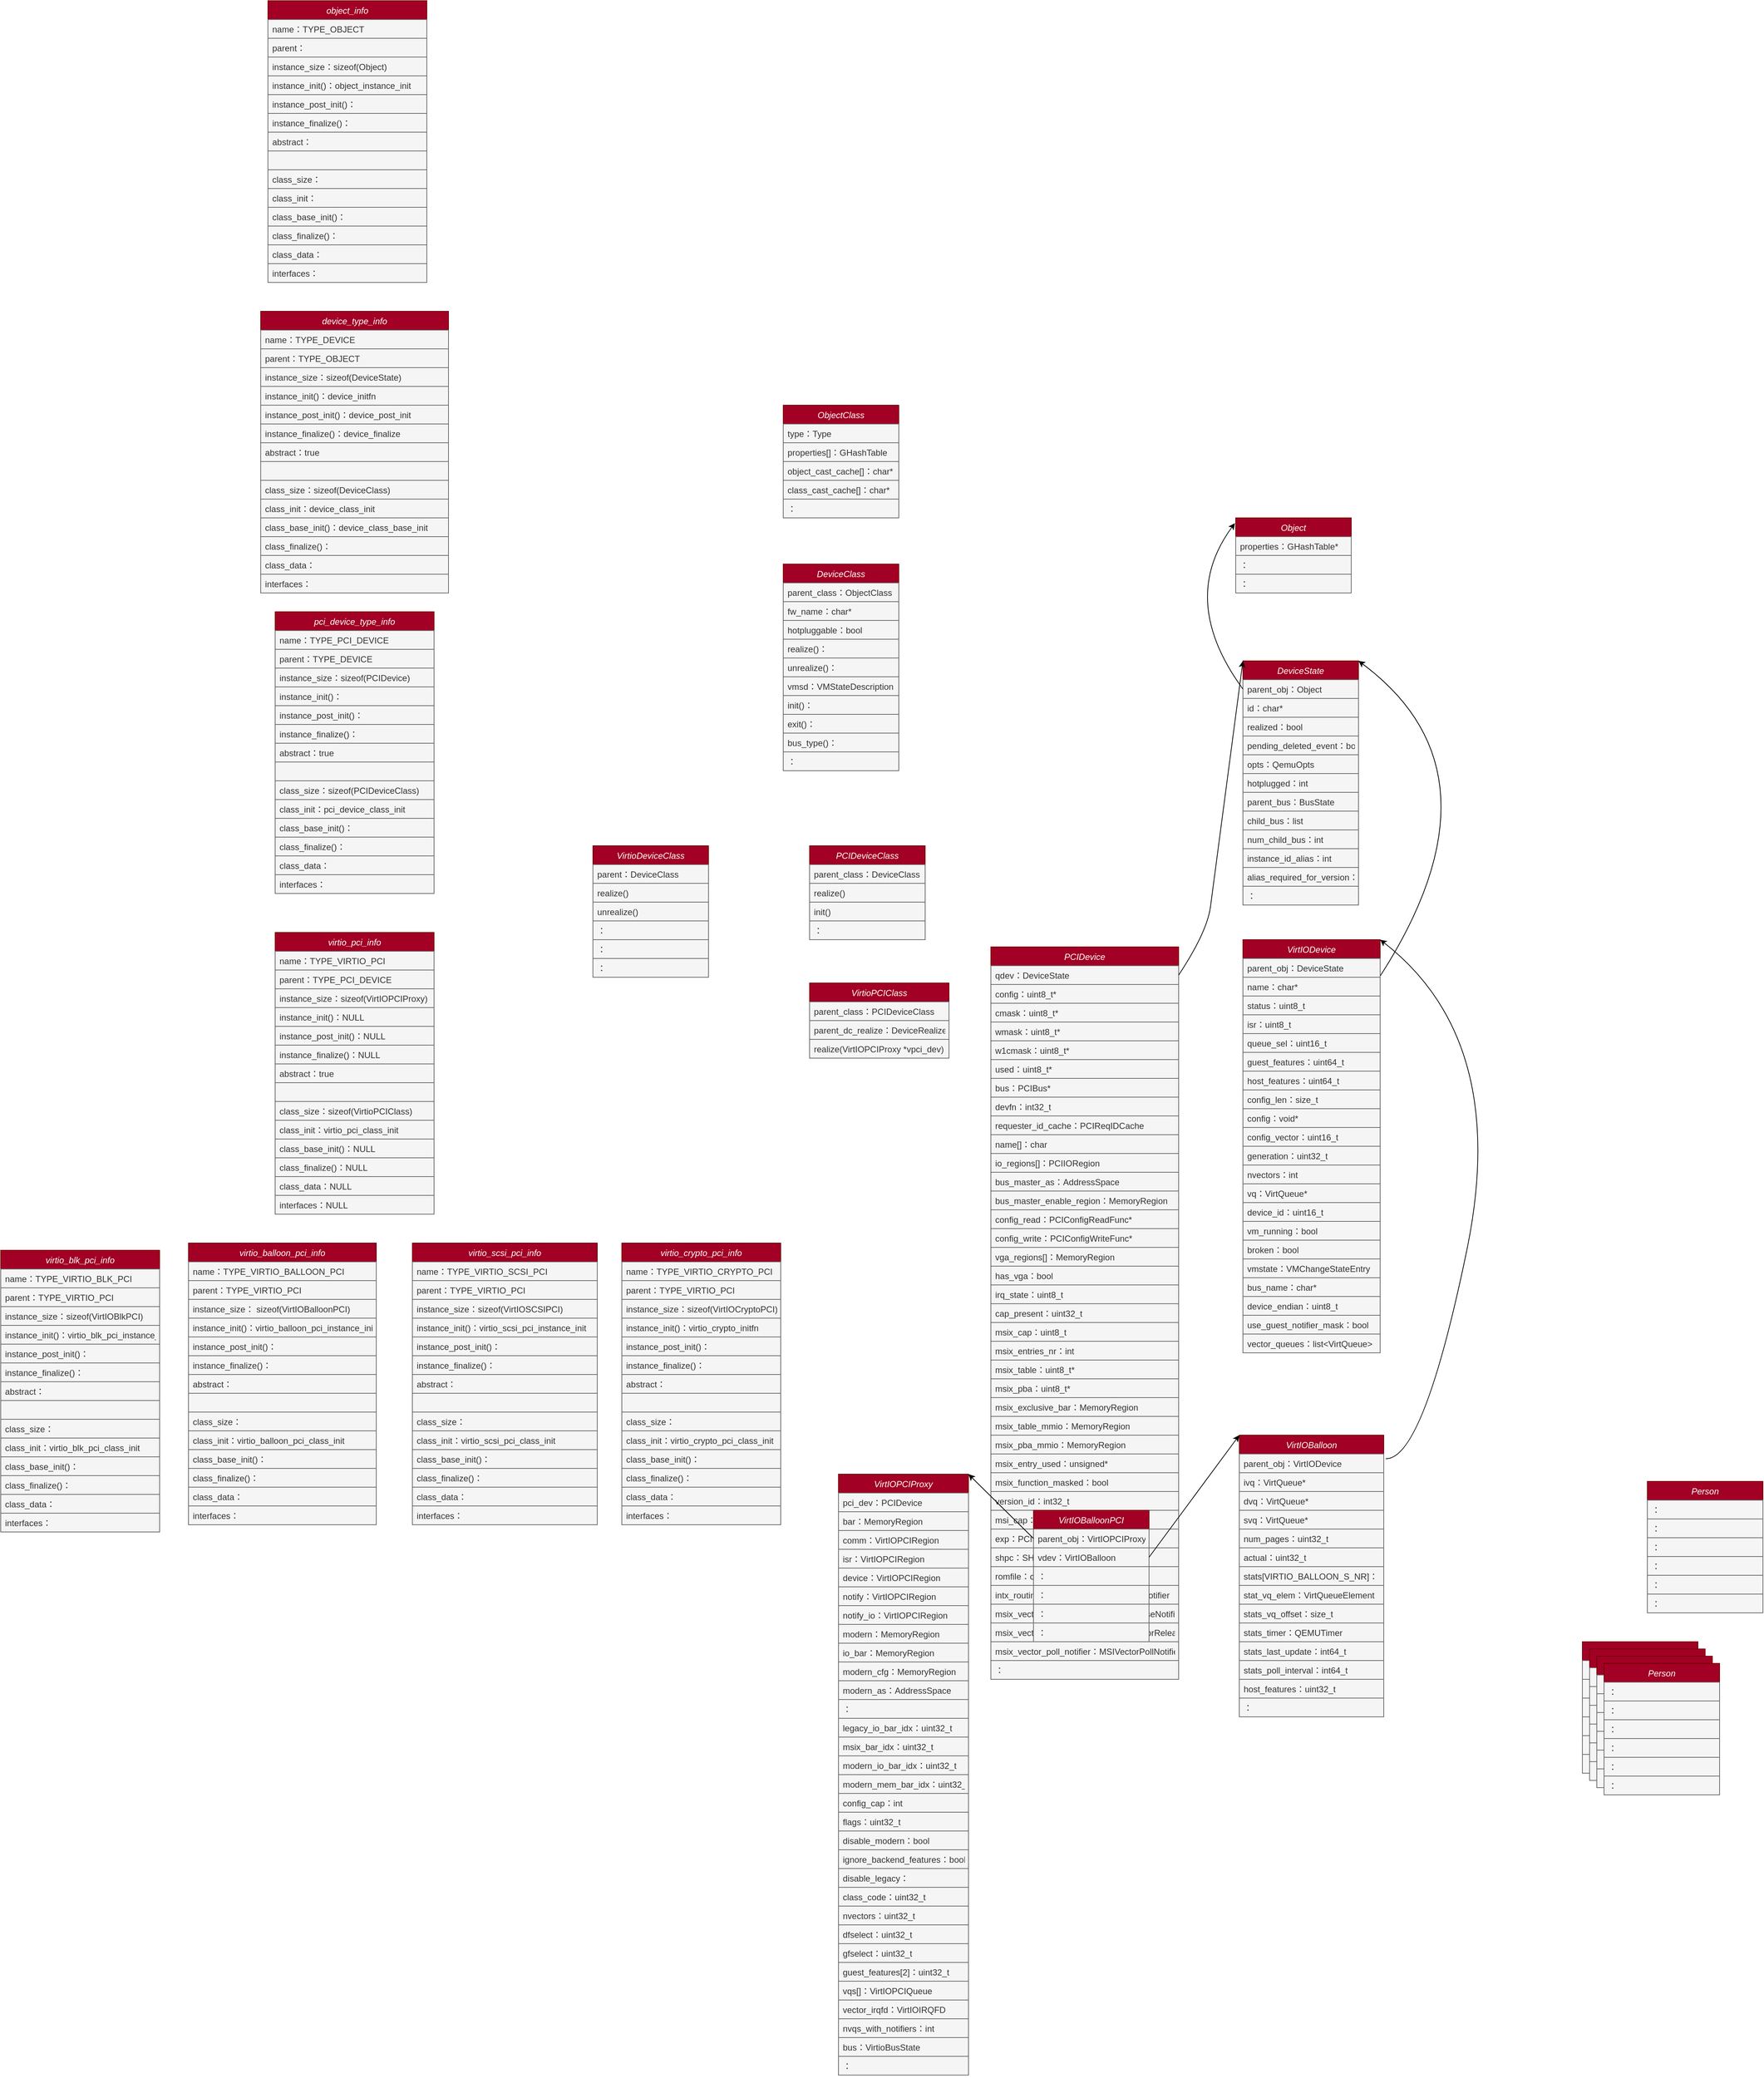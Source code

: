 <mxfile version="14.4.3" type="device"><diagram id="C5RBs43oDa-KdzZeNtuy" name="virtio"><mxGraphModel dx="1596" dy="1720" grid="1" gridSize="10" guides="1" tooltips="1" connect="1" arrows="1" fold="1" page="1" pageScale="1" pageWidth="827" pageHeight="1169" math="0" shadow="0"><root><mxCell id="WIyWlLk6GJQsqaUBKTNV-0"/><mxCell id="WIyWlLk6GJQsqaUBKTNV-1" parent="WIyWlLk6GJQsqaUBKTNV-0"/><mxCell id="zkfFHV4jXpPFQw0GAbJ--0" value="virtio_pci_info" style="swimlane;fontStyle=2;align=center;verticalAlign=top;childLayout=stackLayout;horizontal=1;startSize=26;horizontalStack=0;resizeParent=1;resizeLast=0;collapsible=1;marginBottom=0;rounded=0;shadow=0;strokeWidth=1;fillColor=#a20025;strokeColor=#6F0000;fontColor=#ffffff;" parent="WIyWlLk6GJQsqaUBKTNV-1" vertex="1"><mxGeometry x="120" y="670" width="220" height="390" as="geometry"><mxRectangle x="130" y="110" width="160" height="26" as="alternateBounds"/></mxGeometry></mxCell><mxCell id="zkfFHV4jXpPFQw0GAbJ--1" value="name：TYPE_VIRTIO_PCI" style="text;align=left;verticalAlign=top;spacingLeft=4;spacingRight=4;overflow=hidden;rotatable=0;points=[[0,0.5],[1,0.5]];portConstraint=eastwest;fillColor=#f5f5f5;strokeColor=#666666;fontColor=#333333;" parent="zkfFHV4jXpPFQw0GAbJ--0" vertex="1"><mxGeometry y="26" width="220" height="26" as="geometry"/></mxCell><mxCell id="zkfFHV4jXpPFQw0GAbJ--2" value="parent：TYPE_PCI_DEVICE" style="text;align=left;verticalAlign=top;spacingLeft=4;spacingRight=4;overflow=hidden;rotatable=0;points=[[0,0.5],[1,0.5]];portConstraint=eastwest;rounded=0;shadow=0;html=0;fillColor=#f5f5f5;strokeColor=#666666;fontColor=#333333;" parent="zkfFHV4jXpPFQw0GAbJ--0" vertex="1"><mxGeometry y="52" width="220" height="26" as="geometry"/></mxCell><mxCell id="zkfFHV4jXpPFQw0GAbJ--3" value="instance_size：sizeof(VirtIOPCIProxy)" style="text;align=left;verticalAlign=top;spacingLeft=4;spacingRight=4;overflow=hidden;rotatable=0;points=[[0,0.5],[1,0.5]];portConstraint=eastwest;rounded=0;shadow=0;html=0;fillColor=#f5f5f5;strokeColor=#666666;fontColor=#333333;" parent="zkfFHV4jXpPFQw0GAbJ--0" vertex="1"><mxGeometry y="78" width="220" height="26" as="geometry"/></mxCell><mxCell id="wuEQG9hRwbJ9rGW1Xmm6-0" value="instance_init()：NULL" style="text;align=left;verticalAlign=top;spacingLeft=4;spacingRight=4;overflow=hidden;rotatable=0;points=[[0,0.5],[1,0.5]];portConstraint=eastwest;rounded=0;shadow=0;html=0;fillColor=#f5f5f5;strokeColor=#666666;fontColor=#333333;" parent="zkfFHV4jXpPFQw0GAbJ--0" vertex="1"><mxGeometry y="104" width="220" height="26" as="geometry"/></mxCell><mxCell id="wuEQG9hRwbJ9rGW1Xmm6-1" value="instance_post_init()：NULL" style="text;align=left;verticalAlign=top;spacingLeft=4;spacingRight=4;overflow=hidden;rotatable=0;points=[[0,0.5],[1,0.5]];portConstraint=eastwest;rounded=0;shadow=0;html=0;fillColor=#f5f5f5;strokeColor=#666666;fontColor=#333333;" parent="zkfFHV4jXpPFQw0GAbJ--0" vertex="1"><mxGeometry y="130" width="220" height="26" as="geometry"/></mxCell><mxCell id="wuEQG9hRwbJ9rGW1Xmm6-2" value="instance_finalize()：NULL" style="text;align=left;verticalAlign=top;spacingLeft=4;spacingRight=4;overflow=hidden;rotatable=0;points=[[0,0.5],[1,0.5]];portConstraint=eastwest;rounded=0;shadow=0;html=0;fillColor=#f5f5f5;strokeColor=#666666;fontColor=#333333;" parent="zkfFHV4jXpPFQw0GAbJ--0" vertex="1"><mxGeometry y="156" width="220" height="26" as="geometry"/></mxCell><mxCell id="VLWkUw-wpSTHK5S_5nzb-18" value="abstract：true" style="text;align=left;verticalAlign=top;spacingLeft=4;spacingRight=4;overflow=hidden;rotatable=0;points=[[0,0.5],[1,0.5]];portConstraint=eastwest;rounded=0;shadow=0;html=0;fillColor=#f5f5f5;strokeColor=#666666;fontColor=#333333;" parent="zkfFHV4jXpPFQw0GAbJ--0" vertex="1"><mxGeometry y="182" width="220" height="26" as="geometry"/></mxCell><mxCell id="wuEQG9hRwbJ9rGW1Xmm6-3" value="" style="text;align=left;verticalAlign=top;spacingLeft=4;spacingRight=4;overflow=hidden;rotatable=0;points=[[0,0.5],[1,0.5]];portConstraint=eastwest;rounded=0;shadow=0;html=0;fillColor=#f5f5f5;strokeColor=#666666;fontColor=#333333;" parent="zkfFHV4jXpPFQw0GAbJ--0" vertex="1"><mxGeometry y="208" width="220" height="26" as="geometry"/></mxCell><mxCell id="VLWkUw-wpSTHK5S_5nzb-17" value="class_size：sizeof(VirtioPCIClass)" style="text;align=left;verticalAlign=top;spacingLeft=4;spacingRight=4;overflow=hidden;rotatable=0;points=[[0,0.5],[1,0.5]];portConstraint=eastwest;rounded=0;shadow=0;html=0;fillColor=#f5f5f5;strokeColor=#666666;fontColor=#333333;" parent="zkfFHV4jXpPFQw0GAbJ--0" vertex="1"><mxGeometry y="234" width="220" height="26" as="geometry"/></mxCell><mxCell id="VLWkUw-wpSTHK5S_5nzb-16" value="class_init：virtio_pci_class_init" style="text;align=left;verticalAlign=top;spacingLeft=4;spacingRight=4;overflow=hidden;rotatable=0;points=[[0,0.5],[1,0.5]];portConstraint=eastwest;rounded=0;shadow=0;html=0;fillColor=#f5f5f5;strokeColor=#666666;fontColor=#333333;" parent="zkfFHV4jXpPFQw0GAbJ--0" vertex="1"><mxGeometry y="260" width="220" height="26" as="geometry"/></mxCell><mxCell id="wuEQG9hRwbJ9rGW1Xmm6-4" value="class_base_init()：NULL" style="text;align=left;verticalAlign=top;spacingLeft=4;spacingRight=4;overflow=hidden;rotatable=0;points=[[0,0.5],[1,0.5]];portConstraint=eastwest;rounded=0;shadow=0;html=0;fillColor=#f5f5f5;strokeColor=#666666;fontColor=#333333;" parent="zkfFHV4jXpPFQw0GAbJ--0" vertex="1"><mxGeometry y="286" width="220" height="26" as="geometry"/></mxCell><mxCell id="wuEQG9hRwbJ9rGW1Xmm6-5" value="class_finalize()：NULL" style="text;align=left;verticalAlign=top;spacingLeft=4;spacingRight=4;overflow=hidden;rotatable=0;points=[[0,0.5],[1,0.5]];portConstraint=eastwest;rounded=0;shadow=0;html=0;fillColor=#f5f5f5;strokeColor=#666666;fontColor=#333333;" parent="zkfFHV4jXpPFQw0GAbJ--0" vertex="1"><mxGeometry y="312" width="220" height="26" as="geometry"/></mxCell><mxCell id="wuEQG9hRwbJ9rGW1Xmm6-6" value="class_data：NULL" style="text;align=left;verticalAlign=top;spacingLeft=4;spacingRight=4;overflow=hidden;rotatable=0;points=[[0,0.5],[1,0.5]];portConstraint=eastwest;rounded=0;shadow=0;html=0;fillColor=#f5f5f5;strokeColor=#666666;fontColor=#333333;" parent="zkfFHV4jXpPFQw0GAbJ--0" vertex="1"><mxGeometry y="338" width="220" height="26" as="geometry"/></mxCell><mxCell id="wuEQG9hRwbJ9rGW1Xmm6-7" value="interfaces：NULL" style="text;align=left;verticalAlign=top;spacingLeft=4;spacingRight=4;overflow=hidden;rotatable=0;points=[[0,0.5],[1,0.5]];portConstraint=eastwest;rounded=0;shadow=0;html=0;fillColor=#f5f5f5;strokeColor=#666666;fontColor=#333333;" parent="zkfFHV4jXpPFQw0GAbJ--0" vertex="1"><mxGeometry y="364" width="220" height="26" as="geometry"/></mxCell><mxCell id="VLWkUw-wpSTHK5S_5nzb-19" value="VirtioPCIClass" style="swimlane;fontStyle=2;align=center;verticalAlign=top;childLayout=stackLayout;horizontal=1;startSize=26;horizontalStack=0;resizeParent=1;resizeLast=0;collapsible=1;marginBottom=0;rounded=0;shadow=0;strokeWidth=1;fillColor=#a20025;strokeColor=#6F0000;fontColor=#ffffff;" parent="WIyWlLk6GJQsqaUBKTNV-1" vertex="1"><mxGeometry x="860" y="740" width="193" height="104" as="geometry"><mxRectangle x="807" y="460" width="160" height="26" as="alternateBounds"/></mxGeometry></mxCell><mxCell id="VLWkUw-wpSTHK5S_5nzb-20" value="parent_class：PCIDeviceClass" style="text;align=left;verticalAlign=top;spacingLeft=4;spacingRight=4;overflow=hidden;rotatable=0;points=[[0,0.5],[1,0.5]];portConstraint=eastwest;fillColor=#f5f5f5;strokeColor=#666666;fontColor=#333333;" parent="VLWkUw-wpSTHK5S_5nzb-19" vertex="1"><mxGeometry y="26" width="193" height="26" as="geometry"/></mxCell><mxCell id="VLWkUw-wpSTHK5S_5nzb-21" value="parent_dc_realize：DeviceRealize" style="text;align=left;verticalAlign=top;spacingLeft=4;spacingRight=4;overflow=hidden;rotatable=0;points=[[0,0.5],[1,0.5]];portConstraint=eastwest;rounded=0;shadow=0;html=0;fillColor=#f5f5f5;strokeColor=#666666;fontColor=#333333;" parent="VLWkUw-wpSTHK5S_5nzb-19" vertex="1"><mxGeometry y="52" width="193" height="26" as="geometry"/></mxCell><mxCell id="VLWkUw-wpSTHK5S_5nzb-22" value="realize(VirtIOPCIProxy *vpci_dev)" style="text;align=left;verticalAlign=top;spacingLeft=4;spacingRight=4;overflow=hidden;rotatable=0;points=[[0,0.5],[1,0.5]];portConstraint=eastwest;rounded=0;shadow=0;html=0;fillColor=#f5f5f5;strokeColor=#666666;fontColor=#333333;" parent="VLWkUw-wpSTHK5S_5nzb-19" vertex="1"><mxGeometry y="78" width="193" height="26" as="geometry"/></mxCell><mxCell id="VLWkUw-wpSTHK5S_5nzb-26" value="DeviceClass" style="swimlane;fontStyle=2;align=center;verticalAlign=top;childLayout=stackLayout;horizontal=1;startSize=26;horizontalStack=0;resizeParent=1;resizeLast=0;collapsible=1;marginBottom=0;rounded=0;shadow=0;strokeWidth=1;fillColor=#a20025;strokeColor=#6F0000;fontColor=#ffffff;" parent="WIyWlLk6GJQsqaUBKTNV-1" vertex="1"><mxGeometry x="823.5" y="160" width="160" height="286" as="geometry"><mxRectangle x="130" y="110" width="160" height="26" as="alternateBounds"/></mxGeometry></mxCell><mxCell id="VLWkUw-wpSTHK5S_5nzb-27" value="parent_class：ObjectClass" style="text;align=left;verticalAlign=top;spacingLeft=4;spacingRight=4;overflow=hidden;rotatable=0;points=[[0,0.5],[1,0.5]];portConstraint=eastwest;fillColor=#f5f5f5;strokeColor=#666666;fontColor=#333333;" parent="VLWkUw-wpSTHK5S_5nzb-26" vertex="1"><mxGeometry y="26" width="160" height="26" as="geometry"/></mxCell><mxCell id="VLWkUw-wpSTHK5S_5nzb-30" value="fw_name：char*" style="text;align=left;verticalAlign=top;spacingLeft=4;spacingRight=4;overflow=hidden;rotatable=0;points=[[0,0.5],[1,0.5]];portConstraint=eastwest;rounded=0;shadow=0;html=0;fillColor=#f5f5f5;strokeColor=#666666;fontColor=#333333;" parent="VLWkUw-wpSTHK5S_5nzb-26" vertex="1"><mxGeometry y="52" width="160" height="26" as="geometry"/></mxCell><mxCell id="7-RAzFHBYhsLHMxpBiO4-248" value="hotpluggable：bool" style="text;align=left;verticalAlign=top;spacingLeft=4;spacingRight=4;overflow=hidden;rotatable=0;points=[[0,0.5],[1,0.5]];portConstraint=eastwest;rounded=0;shadow=0;html=0;fillColor=#f5f5f5;strokeColor=#666666;fontColor=#333333;" vertex="1" parent="VLWkUw-wpSTHK5S_5nzb-26"><mxGeometry y="78" width="160" height="26" as="geometry"/></mxCell><mxCell id="7-RAzFHBYhsLHMxpBiO4-249" value="realize()：" style="text;align=left;verticalAlign=top;spacingLeft=4;spacingRight=4;overflow=hidden;rotatable=0;points=[[0,0.5],[1,0.5]];portConstraint=eastwest;rounded=0;shadow=0;html=0;fillColor=#f5f5f5;strokeColor=#666666;fontColor=#333333;" vertex="1" parent="VLWkUw-wpSTHK5S_5nzb-26"><mxGeometry y="104" width="160" height="26" as="geometry"/></mxCell><mxCell id="7-RAzFHBYhsLHMxpBiO4-250" value="unrealize()：" style="text;align=left;verticalAlign=top;spacingLeft=4;spacingRight=4;overflow=hidden;rotatable=0;points=[[0,0.5],[1,0.5]];portConstraint=eastwest;rounded=0;shadow=0;html=0;fillColor=#f5f5f5;strokeColor=#666666;fontColor=#333333;" vertex="1" parent="VLWkUw-wpSTHK5S_5nzb-26"><mxGeometry y="130" width="160" height="26" as="geometry"/></mxCell><mxCell id="7-RAzFHBYhsLHMxpBiO4-251" value="vmsd：VMStateDescription" style="text;align=left;verticalAlign=top;spacingLeft=4;spacingRight=4;overflow=hidden;rotatable=0;points=[[0,0.5],[1,0.5]];portConstraint=eastwest;rounded=0;shadow=0;html=0;fillColor=#f5f5f5;strokeColor=#666666;fontColor=#333333;" vertex="1" parent="VLWkUw-wpSTHK5S_5nzb-26"><mxGeometry y="156" width="160" height="26" as="geometry"/></mxCell><mxCell id="7-RAzFHBYhsLHMxpBiO4-252" value="init()：" style="text;align=left;verticalAlign=top;spacingLeft=4;spacingRight=4;overflow=hidden;rotatable=0;points=[[0,0.5],[1,0.5]];portConstraint=eastwest;rounded=0;shadow=0;html=0;fillColor=#f5f5f5;strokeColor=#666666;fontColor=#333333;" vertex="1" parent="VLWkUw-wpSTHK5S_5nzb-26"><mxGeometry y="182" width="160" height="26" as="geometry"/></mxCell><mxCell id="7-RAzFHBYhsLHMxpBiO4-253" value="exit()：" style="text;align=left;verticalAlign=top;spacingLeft=4;spacingRight=4;overflow=hidden;rotatable=0;points=[[0,0.5],[1,0.5]];portConstraint=eastwest;rounded=0;shadow=0;html=0;fillColor=#f5f5f5;strokeColor=#666666;fontColor=#333333;" vertex="1" parent="VLWkUw-wpSTHK5S_5nzb-26"><mxGeometry y="208" width="160" height="26" as="geometry"/></mxCell><mxCell id="7-RAzFHBYhsLHMxpBiO4-254" value="bus_type()：" style="text;align=left;verticalAlign=top;spacingLeft=4;spacingRight=4;overflow=hidden;rotatable=0;points=[[0,0.5],[1,0.5]];portConstraint=eastwest;rounded=0;shadow=0;html=0;fillColor=#f5f5f5;strokeColor=#666666;fontColor=#333333;" vertex="1" parent="VLWkUw-wpSTHK5S_5nzb-26"><mxGeometry y="234" width="160" height="26" as="geometry"/></mxCell><mxCell id="7-RAzFHBYhsLHMxpBiO4-255" value="：" style="text;align=left;verticalAlign=top;spacingLeft=4;spacingRight=4;overflow=hidden;rotatable=0;points=[[0,0.5],[1,0.5]];portConstraint=eastwest;rounded=0;shadow=0;html=0;fillColor=#f5f5f5;strokeColor=#666666;fontColor=#333333;" vertex="1" parent="VLWkUw-wpSTHK5S_5nzb-26"><mxGeometry y="260" width="160" height="26" as="geometry"/></mxCell><mxCell id="VLWkUw-wpSTHK5S_5nzb-33" value="VirtIOPCIProxy" style="swimlane;fontStyle=2;align=center;verticalAlign=top;childLayout=stackLayout;horizontal=1;startSize=26;horizontalStack=0;resizeParent=1;resizeLast=0;collapsible=1;marginBottom=0;rounded=0;shadow=0;strokeWidth=1;fillColor=#a20025;strokeColor=#6F0000;fontColor=#ffffff;" parent="WIyWlLk6GJQsqaUBKTNV-1" vertex="1"><mxGeometry x="900" y="1420" width="180" height="832" as="geometry"><mxRectangle x="130" y="110" width="160" height="26" as="alternateBounds"/></mxGeometry></mxCell><mxCell id="VLWkUw-wpSTHK5S_5nzb-34" value="pci_dev：PCIDevice" style="text;align=left;verticalAlign=top;spacingLeft=4;spacingRight=4;overflow=hidden;rotatable=0;points=[[0,0.5],[1,0.5]];portConstraint=eastwest;fillColor=#f5f5f5;strokeColor=#666666;fontColor=#333333;" parent="VLWkUw-wpSTHK5S_5nzb-33" vertex="1"><mxGeometry y="26" width="180" height="26" as="geometry"/></mxCell><mxCell id="VLWkUw-wpSTHK5S_5nzb-35" value="bar：MemoryRegion" style="text;align=left;verticalAlign=top;spacingLeft=4;spacingRight=4;overflow=hidden;rotatable=0;points=[[0,0.5],[1,0.5]];portConstraint=eastwest;rounded=0;shadow=0;html=0;fillColor=#f5f5f5;strokeColor=#666666;fontColor=#333333;" parent="VLWkUw-wpSTHK5S_5nzb-33" vertex="1"><mxGeometry y="52" width="180" height="26" as="geometry"/></mxCell><mxCell id="VLWkUw-wpSTHK5S_5nzb-36" value="comm：VirtIOPCIRegion" style="text;align=left;verticalAlign=top;spacingLeft=4;spacingRight=4;overflow=hidden;rotatable=0;points=[[0,0.5],[1,0.5]];portConstraint=eastwest;rounded=0;shadow=0;html=0;fillColor=#f5f5f5;strokeColor=#666666;fontColor=#333333;" parent="VLWkUw-wpSTHK5S_5nzb-33" vertex="1"><mxGeometry y="78" width="180" height="26" as="geometry"/></mxCell><mxCell id="VLWkUw-wpSTHK5S_5nzb-37" value="isr：VirtIOPCIRegion" style="text;align=left;verticalAlign=top;spacingLeft=4;spacingRight=4;overflow=hidden;rotatable=0;points=[[0,0.5],[1,0.5]];portConstraint=eastwest;rounded=0;shadow=0;html=0;fillColor=#f5f5f5;strokeColor=#666666;fontColor=#333333;" parent="VLWkUw-wpSTHK5S_5nzb-33" vertex="1"><mxGeometry y="104" width="180" height="26" as="geometry"/></mxCell><mxCell id="VLWkUw-wpSTHK5S_5nzb-38" value="device：VirtIOPCIRegion" style="text;align=left;verticalAlign=top;spacingLeft=4;spacingRight=4;overflow=hidden;rotatable=0;points=[[0,0.5],[1,0.5]];portConstraint=eastwest;rounded=0;shadow=0;html=0;fillColor=#f5f5f5;strokeColor=#666666;fontColor=#333333;" parent="VLWkUw-wpSTHK5S_5nzb-33" vertex="1"><mxGeometry y="130" width="180" height="26" as="geometry"/></mxCell><mxCell id="VLWkUw-wpSTHK5S_5nzb-39" value="notify：VirtIOPCIRegion" style="text;align=left;verticalAlign=top;spacingLeft=4;spacingRight=4;overflow=hidden;rotatable=0;points=[[0,0.5],[1,0.5]];portConstraint=eastwest;rounded=0;shadow=0;html=0;fillColor=#f5f5f5;strokeColor=#666666;fontColor=#333333;" parent="VLWkUw-wpSTHK5S_5nzb-33" vertex="1"><mxGeometry y="156" width="180" height="26" as="geometry"/></mxCell><mxCell id="7-RAzFHBYhsLHMxpBiO4-119" value="notify_io：VirtIOPCIRegion" style="text;align=left;verticalAlign=top;spacingLeft=4;spacingRight=4;overflow=hidden;rotatable=0;points=[[0,0.5],[1,0.5]];portConstraint=eastwest;rounded=0;shadow=0;html=0;fillColor=#f5f5f5;strokeColor=#666666;fontColor=#333333;" vertex="1" parent="VLWkUw-wpSTHK5S_5nzb-33"><mxGeometry y="182" width="180" height="26" as="geometry"/></mxCell><mxCell id="7-RAzFHBYhsLHMxpBiO4-120" value="modern：MemoryRegion" style="text;align=left;verticalAlign=top;spacingLeft=4;spacingRight=4;overflow=hidden;rotatable=0;points=[[0,0.5],[1,0.5]];portConstraint=eastwest;rounded=0;shadow=0;html=0;fillColor=#f5f5f5;strokeColor=#666666;fontColor=#333333;" vertex="1" parent="VLWkUw-wpSTHK5S_5nzb-33"><mxGeometry y="208" width="180" height="26" as="geometry"/></mxCell><mxCell id="7-RAzFHBYhsLHMxpBiO4-121" value="io_bar：MemoryRegion" style="text;align=left;verticalAlign=top;spacingLeft=4;spacingRight=4;overflow=hidden;rotatable=0;points=[[0,0.5],[1,0.5]];portConstraint=eastwest;rounded=0;shadow=0;html=0;fillColor=#f5f5f5;strokeColor=#666666;fontColor=#333333;" vertex="1" parent="VLWkUw-wpSTHK5S_5nzb-33"><mxGeometry y="234" width="180" height="26" as="geometry"/></mxCell><mxCell id="7-RAzFHBYhsLHMxpBiO4-122" value="modern_cfg：MemoryRegion" style="text;align=left;verticalAlign=top;spacingLeft=4;spacingRight=4;overflow=hidden;rotatable=0;points=[[0,0.5],[1,0.5]];portConstraint=eastwest;rounded=0;shadow=0;html=0;fillColor=#f5f5f5;strokeColor=#666666;fontColor=#333333;" vertex="1" parent="VLWkUw-wpSTHK5S_5nzb-33"><mxGeometry y="260" width="180" height="26" as="geometry"/></mxCell><mxCell id="7-RAzFHBYhsLHMxpBiO4-123" value="modern_as：AddressSpace" style="text;align=left;verticalAlign=top;spacingLeft=4;spacingRight=4;overflow=hidden;rotatable=0;points=[[0,0.5],[1,0.5]];portConstraint=eastwest;rounded=0;shadow=0;html=0;fillColor=#f5f5f5;strokeColor=#666666;fontColor=#333333;" vertex="1" parent="VLWkUw-wpSTHK5S_5nzb-33"><mxGeometry y="286" width="180" height="26" as="geometry"/></mxCell><mxCell id="7-RAzFHBYhsLHMxpBiO4-126" value="：" style="text;align=left;verticalAlign=top;spacingLeft=4;spacingRight=4;overflow=hidden;rotatable=0;points=[[0,0.5],[1,0.5]];portConstraint=eastwest;rounded=0;shadow=0;html=0;fillColor=#f5f5f5;strokeColor=#666666;fontColor=#333333;" vertex="1" parent="VLWkUw-wpSTHK5S_5nzb-33"><mxGeometry y="312" width="180" height="26" as="geometry"/></mxCell><mxCell id="7-RAzFHBYhsLHMxpBiO4-124" value="legacy_io_bar_idx：uint32_t" style="text;align=left;verticalAlign=top;spacingLeft=4;spacingRight=4;overflow=hidden;rotatable=0;points=[[0,0.5],[1,0.5]];portConstraint=eastwest;rounded=0;shadow=0;html=0;fillColor=#f5f5f5;strokeColor=#666666;fontColor=#333333;" vertex="1" parent="VLWkUw-wpSTHK5S_5nzb-33"><mxGeometry y="338" width="180" height="26" as="geometry"/></mxCell><mxCell id="7-RAzFHBYhsLHMxpBiO4-125" value="msix_bar_idx：uint32_t" style="text;align=left;verticalAlign=top;spacingLeft=4;spacingRight=4;overflow=hidden;rotatable=0;points=[[0,0.5],[1,0.5]];portConstraint=eastwest;rounded=0;shadow=0;html=0;fillColor=#f5f5f5;strokeColor=#666666;fontColor=#333333;" vertex="1" parent="VLWkUw-wpSTHK5S_5nzb-33"><mxGeometry y="364" width="180" height="26" as="geometry"/></mxCell><mxCell id="7-RAzFHBYhsLHMxpBiO4-127" value="modern_io_bar_idx：uint32_t" style="text;align=left;verticalAlign=top;spacingLeft=4;spacingRight=4;overflow=hidden;rotatable=0;points=[[0,0.5],[1,0.5]];portConstraint=eastwest;rounded=0;shadow=0;html=0;fillColor=#f5f5f5;strokeColor=#666666;fontColor=#333333;" vertex="1" parent="VLWkUw-wpSTHK5S_5nzb-33"><mxGeometry y="390" width="180" height="26" as="geometry"/></mxCell><mxCell id="7-RAzFHBYhsLHMxpBiO4-128" value="modern_mem_bar_idx：uint32_t" style="text;align=left;verticalAlign=top;spacingLeft=4;spacingRight=4;overflow=hidden;rotatable=0;points=[[0,0.5],[1,0.5]];portConstraint=eastwest;rounded=0;shadow=0;html=0;fillColor=#f5f5f5;strokeColor=#666666;fontColor=#333333;" vertex="1" parent="VLWkUw-wpSTHK5S_5nzb-33"><mxGeometry y="416" width="180" height="26" as="geometry"/></mxCell><mxCell id="7-RAzFHBYhsLHMxpBiO4-129" value="config_cap：int" style="text;align=left;verticalAlign=top;spacingLeft=4;spacingRight=4;overflow=hidden;rotatable=0;points=[[0,0.5],[1,0.5]];portConstraint=eastwest;rounded=0;shadow=0;html=0;fillColor=#f5f5f5;strokeColor=#666666;fontColor=#333333;" vertex="1" parent="VLWkUw-wpSTHK5S_5nzb-33"><mxGeometry y="442" width="180" height="26" as="geometry"/></mxCell><mxCell id="7-RAzFHBYhsLHMxpBiO4-130" value="flags：uint32_t" style="text;align=left;verticalAlign=top;spacingLeft=4;spacingRight=4;overflow=hidden;rotatable=0;points=[[0,0.5],[1,0.5]];portConstraint=eastwest;rounded=0;shadow=0;html=0;fillColor=#f5f5f5;strokeColor=#666666;fontColor=#333333;" vertex="1" parent="VLWkUw-wpSTHK5S_5nzb-33"><mxGeometry y="468" width="180" height="26" as="geometry"/></mxCell><mxCell id="7-RAzFHBYhsLHMxpBiO4-131" value="disable_modern：bool" style="text;align=left;verticalAlign=top;spacingLeft=4;spacingRight=4;overflow=hidden;rotatable=0;points=[[0,0.5],[1,0.5]];portConstraint=eastwest;rounded=0;shadow=0;html=0;fillColor=#f5f5f5;strokeColor=#666666;fontColor=#333333;" vertex="1" parent="VLWkUw-wpSTHK5S_5nzb-33"><mxGeometry y="494" width="180" height="26" as="geometry"/></mxCell><mxCell id="7-RAzFHBYhsLHMxpBiO4-132" value="ignore_backend_features：bool" style="text;align=left;verticalAlign=top;spacingLeft=4;spacingRight=4;overflow=hidden;rotatable=0;points=[[0,0.5],[1,0.5]];portConstraint=eastwest;rounded=0;shadow=0;html=0;fillColor=#f5f5f5;strokeColor=#666666;fontColor=#333333;" vertex="1" parent="VLWkUw-wpSTHK5S_5nzb-33"><mxGeometry y="520" width="180" height="26" as="geometry"/></mxCell><mxCell id="7-RAzFHBYhsLHMxpBiO4-133" value="disable_legacy：" style="text;align=left;verticalAlign=top;spacingLeft=4;spacingRight=4;overflow=hidden;rotatable=0;points=[[0,0.5],[1,0.5]];portConstraint=eastwest;rounded=0;shadow=0;html=0;fillColor=#f5f5f5;strokeColor=#666666;fontColor=#333333;" vertex="1" parent="VLWkUw-wpSTHK5S_5nzb-33"><mxGeometry y="546" width="180" height="26" as="geometry"/></mxCell><mxCell id="7-RAzFHBYhsLHMxpBiO4-134" value="class_code：uint32_t" style="text;align=left;verticalAlign=top;spacingLeft=4;spacingRight=4;overflow=hidden;rotatable=0;points=[[0,0.5],[1,0.5]];portConstraint=eastwest;rounded=0;shadow=0;html=0;fillColor=#f5f5f5;strokeColor=#666666;fontColor=#333333;" vertex="1" parent="VLWkUw-wpSTHK5S_5nzb-33"><mxGeometry y="572" width="180" height="26" as="geometry"/></mxCell><mxCell id="7-RAzFHBYhsLHMxpBiO4-135" value="nvectors：uint32_t" style="text;align=left;verticalAlign=top;spacingLeft=4;spacingRight=4;overflow=hidden;rotatable=0;points=[[0,0.5],[1,0.5]];portConstraint=eastwest;rounded=0;shadow=0;html=0;fillColor=#f5f5f5;strokeColor=#666666;fontColor=#333333;" vertex="1" parent="VLWkUw-wpSTHK5S_5nzb-33"><mxGeometry y="598" width="180" height="26" as="geometry"/></mxCell><mxCell id="7-RAzFHBYhsLHMxpBiO4-136" value="dfselect：uint32_t" style="text;align=left;verticalAlign=top;spacingLeft=4;spacingRight=4;overflow=hidden;rotatable=0;points=[[0,0.5],[1,0.5]];portConstraint=eastwest;rounded=0;shadow=0;html=0;fillColor=#f5f5f5;strokeColor=#666666;fontColor=#333333;" vertex="1" parent="VLWkUw-wpSTHK5S_5nzb-33"><mxGeometry y="624" width="180" height="26" as="geometry"/></mxCell><mxCell id="7-RAzFHBYhsLHMxpBiO4-137" value="gfselect：uint32_t" style="text;align=left;verticalAlign=top;spacingLeft=4;spacingRight=4;overflow=hidden;rotatable=0;points=[[0,0.5],[1,0.5]];portConstraint=eastwest;rounded=0;shadow=0;html=0;fillColor=#f5f5f5;strokeColor=#666666;fontColor=#333333;" vertex="1" parent="VLWkUw-wpSTHK5S_5nzb-33"><mxGeometry y="650" width="180" height="26" as="geometry"/></mxCell><mxCell id="7-RAzFHBYhsLHMxpBiO4-138" value="guest_features[2]：uint32_t" style="text;align=left;verticalAlign=top;spacingLeft=4;spacingRight=4;overflow=hidden;rotatable=0;points=[[0,0.5],[1,0.5]];portConstraint=eastwest;rounded=0;shadow=0;html=0;fillColor=#f5f5f5;strokeColor=#666666;fontColor=#333333;" vertex="1" parent="VLWkUw-wpSTHK5S_5nzb-33"><mxGeometry y="676" width="180" height="26" as="geometry"/></mxCell><mxCell id="7-RAzFHBYhsLHMxpBiO4-139" value="vqs[]：VirtIOPCIQueue" style="text;align=left;verticalAlign=top;spacingLeft=4;spacingRight=4;overflow=hidden;rotatable=0;points=[[0,0.5],[1,0.5]];portConstraint=eastwest;rounded=0;shadow=0;html=0;fillColor=#f5f5f5;strokeColor=#666666;fontColor=#333333;" vertex="1" parent="VLWkUw-wpSTHK5S_5nzb-33"><mxGeometry y="702" width="180" height="26" as="geometry"/></mxCell><mxCell id="7-RAzFHBYhsLHMxpBiO4-140" value="vector_irqfd：VirtIOIRQFD" style="text;align=left;verticalAlign=top;spacingLeft=4;spacingRight=4;overflow=hidden;rotatable=0;points=[[0,0.5],[1,0.5]];portConstraint=eastwest;rounded=0;shadow=0;html=0;fillColor=#f5f5f5;strokeColor=#666666;fontColor=#333333;" vertex="1" parent="VLWkUw-wpSTHK5S_5nzb-33"><mxGeometry y="728" width="180" height="26" as="geometry"/></mxCell><mxCell id="7-RAzFHBYhsLHMxpBiO4-141" value="nvqs_with_notifiers：int" style="text;align=left;verticalAlign=top;spacingLeft=4;spacingRight=4;overflow=hidden;rotatable=0;points=[[0,0.5],[1,0.5]];portConstraint=eastwest;rounded=0;shadow=0;html=0;fillColor=#f5f5f5;strokeColor=#666666;fontColor=#333333;" vertex="1" parent="VLWkUw-wpSTHK5S_5nzb-33"><mxGeometry y="754" width="180" height="26" as="geometry"/></mxCell><mxCell id="7-RAzFHBYhsLHMxpBiO4-142" value="bus：VirtioBusState" style="text;align=left;verticalAlign=top;spacingLeft=4;spacingRight=4;overflow=hidden;rotatable=0;points=[[0,0.5],[1,0.5]];portConstraint=eastwest;rounded=0;shadow=0;html=0;fillColor=#f5f5f5;strokeColor=#666666;fontColor=#333333;" vertex="1" parent="VLWkUw-wpSTHK5S_5nzb-33"><mxGeometry y="780" width="180" height="26" as="geometry"/></mxCell><mxCell id="7-RAzFHBYhsLHMxpBiO4-143" value="：" style="text;align=left;verticalAlign=top;spacingLeft=4;spacingRight=4;overflow=hidden;rotatable=0;points=[[0,0.5],[1,0.5]];portConstraint=eastwest;rounded=0;shadow=0;html=0;fillColor=#f5f5f5;strokeColor=#666666;fontColor=#333333;" vertex="1" parent="VLWkUw-wpSTHK5S_5nzb-33"><mxGeometry y="806" width="180" height="26" as="geometry"/></mxCell><mxCell id="VLWkUw-wpSTHK5S_5nzb-40" value="PCIDeviceClass" style="swimlane;fontStyle=2;align=center;verticalAlign=top;childLayout=stackLayout;horizontal=1;startSize=26;horizontalStack=0;resizeParent=1;resizeLast=0;collapsible=1;marginBottom=0;rounded=0;shadow=0;strokeWidth=1;fillColor=#a20025;strokeColor=#6F0000;fontColor=#ffffff;" parent="WIyWlLk6GJQsqaUBKTNV-1" vertex="1"><mxGeometry x="860" y="550" width="160" height="130" as="geometry"><mxRectangle x="130" y="110" width="160" height="26" as="alternateBounds"/></mxGeometry></mxCell><mxCell id="VLWkUw-wpSTHK5S_5nzb-41" value="parent_class：DeviceClass" style="text;align=left;verticalAlign=top;spacingLeft=4;spacingRight=4;overflow=hidden;rotatable=0;points=[[0,0.5],[1,0.5]];portConstraint=eastwest;fillColor=#f5f5f5;strokeColor=#666666;fontColor=#333333;" parent="VLWkUw-wpSTHK5S_5nzb-40" vertex="1"><mxGeometry y="26" width="160" height="26" as="geometry"/></mxCell><mxCell id="VLWkUw-wpSTHK5S_5nzb-42" value="realize()" style="text;align=left;verticalAlign=top;spacingLeft=4;spacingRight=4;overflow=hidden;rotatable=0;points=[[0,0.5],[1,0.5]];portConstraint=eastwest;rounded=0;shadow=0;html=0;fillColor=#f5f5f5;strokeColor=#666666;fontColor=#333333;" parent="VLWkUw-wpSTHK5S_5nzb-40" vertex="1"><mxGeometry y="52" width="160" height="26" as="geometry"/></mxCell><mxCell id="VLWkUw-wpSTHK5S_5nzb-43" value="init()" style="text;align=left;verticalAlign=top;spacingLeft=4;spacingRight=4;overflow=hidden;rotatable=0;points=[[0,0.5],[1,0.5]];portConstraint=eastwest;rounded=0;shadow=0;html=0;fillColor=#f5f5f5;strokeColor=#666666;fontColor=#333333;" parent="VLWkUw-wpSTHK5S_5nzb-40" vertex="1"><mxGeometry y="78" width="160" height="26" as="geometry"/></mxCell><mxCell id="VLWkUw-wpSTHK5S_5nzb-46" value="：" style="text;align=left;verticalAlign=top;spacingLeft=4;spacingRight=4;overflow=hidden;rotatable=0;points=[[0,0.5],[1,0.5]];portConstraint=eastwest;rounded=0;shadow=0;html=0;fillColor=#f5f5f5;strokeColor=#666666;fontColor=#333333;" parent="VLWkUw-wpSTHK5S_5nzb-40" vertex="1"><mxGeometry y="104" width="160" height="26" as="geometry"/></mxCell><mxCell id="wuEQG9hRwbJ9rGW1Xmm6-8" value="pci_device_type_info" style="swimlane;fontStyle=2;align=center;verticalAlign=top;childLayout=stackLayout;horizontal=1;startSize=26;horizontalStack=0;resizeParent=1;resizeLast=0;collapsible=1;marginBottom=0;rounded=0;shadow=0;strokeWidth=1;fillColor=#a20025;strokeColor=#6F0000;fontColor=#ffffff;" parent="WIyWlLk6GJQsqaUBKTNV-1" vertex="1"><mxGeometry x="120" y="226" width="220" height="390" as="geometry"><mxRectangle x="130" y="110" width="160" height="26" as="alternateBounds"/></mxGeometry></mxCell><mxCell id="wuEQG9hRwbJ9rGW1Xmm6-9" value="name：TYPE_PCI_DEVICE" style="text;align=left;verticalAlign=top;spacingLeft=4;spacingRight=4;overflow=hidden;rotatable=0;points=[[0,0.5],[1,0.5]];portConstraint=eastwest;fillColor=#f5f5f5;strokeColor=#666666;fontColor=#333333;" parent="wuEQG9hRwbJ9rGW1Xmm6-8" vertex="1"><mxGeometry y="26" width="220" height="26" as="geometry"/></mxCell><mxCell id="wuEQG9hRwbJ9rGW1Xmm6-10" value="parent：TYPE_DEVICE" style="text;align=left;verticalAlign=top;spacingLeft=4;spacingRight=4;overflow=hidden;rotatable=0;points=[[0,0.5],[1,0.5]];portConstraint=eastwest;rounded=0;shadow=0;html=0;fillColor=#f5f5f5;strokeColor=#666666;fontColor=#333333;" parent="wuEQG9hRwbJ9rGW1Xmm6-8" vertex="1"><mxGeometry y="52" width="220" height="26" as="geometry"/></mxCell><mxCell id="wuEQG9hRwbJ9rGW1Xmm6-11" value="instance_size：sizeof(PCIDevice)" style="text;align=left;verticalAlign=top;spacingLeft=4;spacingRight=4;overflow=hidden;rotatable=0;points=[[0,0.5],[1,0.5]];portConstraint=eastwest;rounded=0;shadow=0;html=0;fillColor=#f5f5f5;strokeColor=#666666;fontColor=#333333;" parent="wuEQG9hRwbJ9rGW1Xmm6-8" vertex="1"><mxGeometry y="78" width="220" height="26" as="geometry"/></mxCell><mxCell id="wuEQG9hRwbJ9rGW1Xmm6-12" value="instance_init()：" style="text;align=left;verticalAlign=top;spacingLeft=4;spacingRight=4;overflow=hidden;rotatable=0;points=[[0,0.5],[1,0.5]];portConstraint=eastwest;rounded=0;shadow=0;html=0;fillColor=#f5f5f5;strokeColor=#666666;fontColor=#333333;" parent="wuEQG9hRwbJ9rGW1Xmm6-8" vertex="1"><mxGeometry y="104" width="220" height="26" as="geometry"/></mxCell><mxCell id="wuEQG9hRwbJ9rGW1Xmm6-13" value="instance_post_init()：" style="text;align=left;verticalAlign=top;spacingLeft=4;spacingRight=4;overflow=hidden;rotatable=0;points=[[0,0.5],[1,0.5]];portConstraint=eastwest;rounded=0;shadow=0;html=0;fillColor=#f5f5f5;strokeColor=#666666;fontColor=#333333;" parent="wuEQG9hRwbJ9rGW1Xmm6-8" vertex="1"><mxGeometry y="130" width="220" height="26" as="geometry"/></mxCell><mxCell id="wuEQG9hRwbJ9rGW1Xmm6-14" value="instance_finalize()：" style="text;align=left;verticalAlign=top;spacingLeft=4;spacingRight=4;overflow=hidden;rotatable=0;points=[[0,0.5],[1,0.5]];portConstraint=eastwest;rounded=0;shadow=0;html=0;fillColor=#f5f5f5;strokeColor=#666666;fontColor=#333333;" parent="wuEQG9hRwbJ9rGW1Xmm6-8" vertex="1"><mxGeometry y="156" width="220" height="26" as="geometry"/></mxCell><mxCell id="wuEQG9hRwbJ9rGW1Xmm6-15" value="abstract：true" style="text;align=left;verticalAlign=top;spacingLeft=4;spacingRight=4;overflow=hidden;rotatable=0;points=[[0,0.5],[1,0.5]];portConstraint=eastwest;rounded=0;shadow=0;html=0;fillColor=#f5f5f5;strokeColor=#666666;fontColor=#333333;" parent="wuEQG9hRwbJ9rGW1Xmm6-8" vertex="1"><mxGeometry y="182" width="220" height="26" as="geometry"/></mxCell><mxCell id="wuEQG9hRwbJ9rGW1Xmm6-16" value="" style="text;align=left;verticalAlign=top;spacingLeft=4;spacingRight=4;overflow=hidden;rotatable=0;points=[[0,0.5],[1,0.5]];portConstraint=eastwest;rounded=0;shadow=0;html=0;fillColor=#f5f5f5;strokeColor=#666666;fontColor=#333333;" parent="wuEQG9hRwbJ9rGW1Xmm6-8" vertex="1"><mxGeometry y="208" width="220" height="26" as="geometry"/></mxCell><mxCell id="wuEQG9hRwbJ9rGW1Xmm6-17" value="class_size：sizeof(PCIDeviceClass)" style="text;align=left;verticalAlign=top;spacingLeft=4;spacingRight=4;overflow=hidden;rotatable=0;points=[[0,0.5],[1,0.5]];portConstraint=eastwest;rounded=0;shadow=0;html=0;fillColor=#f5f5f5;strokeColor=#666666;fontColor=#333333;" parent="wuEQG9hRwbJ9rGW1Xmm6-8" vertex="1"><mxGeometry y="234" width="220" height="26" as="geometry"/></mxCell><mxCell id="wuEQG9hRwbJ9rGW1Xmm6-18" value="class_init：pci_device_class_init" style="text;align=left;verticalAlign=top;spacingLeft=4;spacingRight=4;overflow=hidden;rotatable=0;points=[[0,0.5],[1,0.5]];portConstraint=eastwest;rounded=0;shadow=0;html=0;fillColor=#f5f5f5;strokeColor=#666666;fontColor=#333333;" parent="wuEQG9hRwbJ9rGW1Xmm6-8" vertex="1"><mxGeometry y="260" width="220" height="26" as="geometry"/></mxCell><mxCell id="wuEQG9hRwbJ9rGW1Xmm6-19" value="class_base_init()：" style="text;align=left;verticalAlign=top;spacingLeft=4;spacingRight=4;overflow=hidden;rotatable=0;points=[[0,0.5],[1,0.5]];portConstraint=eastwest;rounded=0;shadow=0;html=0;fillColor=#f5f5f5;strokeColor=#666666;fontColor=#333333;" parent="wuEQG9hRwbJ9rGW1Xmm6-8" vertex="1"><mxGeometry y="286" width="220" height="26" as="geometry"/></mxCell><mxCell id="wuEQG9hRwbJ9rGW1Xmm6-20" value="class_finalize()：" style="text;align=left;verticalAlign=top;spacingLeft=4;spacingRight=4;overflow=hidden;rotatable=0;points=[[0,0.5],[1,0.5]];portConstraint=eastwest;rounded=0;shadow=0;html=0;fillColor=#f5f5f5;strokeColor=#666666;fontColor=#333333;" parent="wuEQG9hRwbJ9rGW1Xmm6-8" vertex="1"><mxGeometry y="312" width="220" height="26" as="geometry"/></mxCell><mxCell id="wuEQG9hRwbJ9rGW1Xmm6-21" value="class_data：" style="text;align=left;verticalAlign=top;spacingLeft=4;spacingRight=4;overflow=hidden;rotatable=0;points=[[0,0.5],[1,0.5]];portConstraint=eastwest;rounded=0;shadow=0;html=0;fillColor=#f5f5f5;strokeColor=#666666;fontColor=#333333;" parent="wuEQG9hRwbJ9rGW1Xmm6-8" vertex="1"><mxGeometry y="338" width="220" height="26" as="geometry"/></mxCell><mxCell id="wuEQG9hRwbJ9rGW1Xmm6-22" value="interfaces：" style="text;align=left;verticalAlign=top;spacingLeft=4;spacingRight=4;overflow=hidden;rotatable=0;points=[[0,0.5],[1,0.5]];portConstraint=eastwest;rounded=0;shadow=0;html=0;fillColor=#f5f5f5;strokeColor=#666666;fontColor=#333333;" parent="wuEQG9hRwbJ9rGW1Xmm6-8" vertex="1"><mxGeometry y="364" width="220" height="26" as="geometry"/></mxCell><mxCell id="7-RAzFHBYhsLHMxpBiO4-0" value="device_type_info" style="swimlane;fontStyle=2;align=center;verticalAlign=top;childLayout=stackLayout;horizontal=1;startSize=26;horizontalStack=0;resizeParent=1;resizeLast=0;collapsible=1;marginBottom=0;rounded=0;shadow=0;strokeWidth=1;fillColor=#a20025;strokeColor=#6F0000;fontColor=#ffffff;" vertex="1" parent="WIyWlLk6GJQsqaUBKTNV-1"><mxGeometry x="100" y="-190" width="260" height="390" as="geometry"><mxRectangle x="130" y="110" width="160" height="26" as="alternateBounds"/></mxGeometry></mxCell><mxCell id="7-RAzFHBYhsLHMxpBiO4-1" value="name：TYPE_DEVICE" style="text;align=left;verticalAlign=top;spacingLeft=4;spacingRight=4;overflow=hidden;rotatable=0;points=[[0,0.5],[1,0.5]];portConstraint=eastwest;fillColor=#f5f5f5;strokeColor=#666666;fontColor=#333333;" vertex="1" parent="7-RAzFHBYhsLHMxpBiO4-0"><mxGeometry y="26" width="260" height="26" as="geometry"/></mxCell><mxCell id="7-RAzFHBYhsLHMxpBiO4-2" value="parent：TYPE_OBJECT" style="text;align=left;verticalAlign=top;spacingLeft=4;spacingRight=4;overflow=hidden;rotatable=0;points=[[0,0.5],[1,0.5]];portConstraint=eastwest;rounded=0;shadow=0;html=0;fillColor=#f5f5f5;strokeColor=#666666;fontColor=#333333;" vertex="1" parent="7-RAzFHBYhsLHMxpBiO4-0"><mxGeometry y="52" width="260" height="26" as="geometry"/></mxCell><mxCell id="7-RAzFHBYhsLHMxpBiO4-3" value="instance_size：sizeof(DeviceState)" style="text;align=left;verticalAlign=top;spacingLeft=4;spacingRight=4;overflow=hidden;rotatable=0;points=[[0,0.5],[1,0.5]];portConstraint=eastwest;rounded=0;shadow=0;html=0;fillColor=#f5f5f5;strokeColor=#666666;fontColor=#333333;" vertex="1" parent="7-RAzFHBYhsLHMxpBiO4-0"><mxGeometry y="78" width="260" height="26" as="geometry"/></mxCell><mxCell id="7-RAzFHBYhsLHMxpBiO4-4" value="instance_init()：device_initfn" style="text;align=left;verticalAlign=top;spacingLeft=4;spacingRight=4;overflow=hidden;rotatable=0;points=[[0,0.5],[1,0.5]];portConstraint=eastwest;rounded=0;shadow=0;html=0;fillColor=#f5f5f5;strokeColor=#666666;fontColor=#333333;" vertex="1" parent="7-RAzFHBYhsLHMxpBiO4-0"><mxGeometry y="104" width="260" height="26" as="geometry"/></mxCell><mxCell id="7-RAzFHBYhsLHMxpBiO4-5" value="instance_post_init()：device_post_init" style="text;align=left;verticalAlign=top;spacingLeft=4;spacingRight=4;overflow=hidden;rotatable=0;points=[[0,0.5],[1,0.5]];portConstraint=eastwest;rounded=0;shadow=0;html=0;fillColor=#f5f5f5;strokeColor=#666666;fontColor=#333333;" vertex="1" parent="7-RAzFHBYhsLHMxpBiO4-0"><mxGeometry y="130" width="260" height="26" as="geometry"/></mxCell><mxCell id="7-RAzFHBYhsLHMxpBiO4-6" value="instance_finalize()：device_finalize" style="text;align=left;verticalAlign=top;spacingLeft=4;spacingRight=4;overflow=hidden;rotatable=0;points=[[0,0.5],[1,0.5]];portConstraint=eastwest;rounded=0;shadow=0;html=0;fillColor=#f5f5f5;strokeColor=#666666;fontColor=#333333;" vertex="1" parent="7-RAzFHBYhsLHMxpBiO4-0"><mxGeometry y="156" width="260" height="26" as="geometry"/></mxCell><mxCell id="7-RAzFHBYhsLHMxpBiO4-7" value="abstract：true" style="text;align=left;verticalAlign=top;spacingLeft=4;spacingRight=4;overflow=hidden;rotatable=0;points=[[0,0.5],[1,0.5]];portConstraint=eastwest;rounded=0;shadow=0;html=0;fillColor=#f5f5f5;strokeColor=#666666;fontColor=#333333;" vertex="1" parent="7-RAzFHBYhsLHMxpBiO4-0"><mxGeometry y="182" width="260" height="26" as="geometry"/></mxCell><mxCell id="7-RAzFHBYhsLHMxpBiO4-8" value="" style="text;align=left;verticalAlign=top;spacingLeft=4;spacingRight=4;overflow=hidden;rotatable=0;points=[[0,0.5],[1,0.5]];portConstraint=eastwest;rounded=0;shadow=0;html=0;fillColor=#f5f5f5;strokeColor=#666666;fontColor=#333333;" vertex="1" parent="7-RAzFHBYhsLHMxpBiO4-0"><mxGeometry y="208" width="260" height="26" as="geometry"/></mxCell><mxCell id="7-RAzFHBYhsLHMxpBiO4-9" value="class_size：sizeof(DeviceClass)" style="text;align=left;verticalAlign=top;spacingLeft=4;spacingRight=4;overflow=hidden;rotatable=0;points=[[0,0.5],[1,0.5]];portConstraint=eastwest;rounded=0;shadow=0;html=0;fillColor=#f5f5f5;strokeColor=#666666;fontColor=#333333;" vertex="1" parent="7-RAzFHBYhsLHMxpBiO4-0"><mxGeometry y="234" width="260" height="26" as="geometry"/></mxCell><mxCell id="7-RAzFHBYhsLHMxpBiO4-10" value="class_init：device_class_init" style="text;align=left;verticalAlign=top;spacingLeft=4;spacingRight=4;overflow=hidden;rotatable=0;points=[[0,0.5],[1,0.5]];portConstraint=eastwest;rounded=0;shadow=0;html=0;fillColor=#f5f5f5;strokeColor=#666666;fontColor=#333333;" vertex="1" parent="7-RAzFHBYhsLHMxpBiO4-0"><mxGeometry y="260" width="260" height="26" as="geometry"/></mxCell><mxCell id="7-RAzFHBYhsLHMxpBiO4-11" value="class_base_init()：device_class_base_init" style="text;align=left;verticalAlign=top;spacingLeft=4;spacingRight=4;overflow=hidden;rotatable=0;points=[[0,0.5],[1,0.5]];portConstraint=eastwest;rounded=0;shadow=0;html=0;fillColor=#f5f5f5;strokeColor=#666666;fontColor=#333333;" vertex="1" parent="7-RAzFHBYhsLHMxpBiO4-0"><mxGeometry y="286" width="260" height="26" as="geometry"/></mxCell><mxCell id="7-RAzFHBYhsLHMxpBiO4-12" value="class_finalize()：" style="text;align=left;verticalAlign=top;spacingLeft=4;spacingRight=4;overflow=hidden;rotatable=0;points=[[0,0.5],[1,0.5]];portConstraint=eastwest;rounded=0;shadow=0;html=0;fillColor=#f5f5f5;strokeColor=#666666;fontColor=#333333;" vertex="1" parent="7-RAzFHBYhsLHMxpBiO4-0"><mxGeometry y="312" width="260" height="26" as="geometry"/></mxCell><mxCell id="7-RAzFHBYhsLHMxpBiO4-13" value="class_data：" style="text;align=left;verticalAlign=top;spacingLeft=4;spacingRight=4;overflow=hidden;rotatable=0;points=[[0,0.5],[1,0.5]];portConstraint=eastwest;rounded=0;shadow=0;html=0;fillColor=#f5f5f5;strokeColor=#666666;fontColor=#333333;" vertex="1" parent="7-RAzFHBYhsLHMxpBiO4-0"><mxGeometry y="338" width="260" height="26" as="geometry"/></mxCell><mxCell id="7-RAzFHBYhsLHMxpBiO4-14" value="interfaces：" style="text;align=left;verticalAlign=top;spacingLeft=4;spacingRight=4;overflow=hidden;rotatable=0;points=[[0,0.5],[1,0.5]];portConstraint=eastwest;rounded=0;shadow=0;html=0;fillColor=#f5f5f5;strokeColor=#666666;fontColor=#333333;" vertex="1" parent="7-RAzFHBYhsLHMxpBiO4-0"><mxGeometry y="364" width="260" height="26" as="geometry"/></mxCell><mxCell id="7-RAzFHBYhsLHMxpBiO4-15" value="virtio_blk_pci_info" style="swimlane;fontStyle=2;align=center;verticalAlign=top;childLayout=stackLayout;horizontal=1;startSize=26;horizontalStack=0;resizeParent=1;resizeLast=0;collapsible=1;marginBottom=0;rounded=0;shadow=0;strokeWidth=1;fillColor=#a20025;strokeColor=#6F0000;fontColor=#ffffff;" vertex="1" parent="WIyWlLk6GJQsqaUBKTNV-1"><mxGeometry x="-260" y="1110" width="220" height="390" as="geometry"><mxRectangle x="130" y="110" width="160" height="26" as="alternateBounds"/></mxGeometry></mxCell><mxCell id="7-RAzFHBYhsLHMxpBiO4-16" value="name：TYPE_VIRTIO_BLK_PCI" style="text;align=left;verticalAlign=top;spacingLeft=4;spacingRight=4;overflow=hidden;rotatable=0;points=[[0,0.5],[1,0.5]];portConstraint=eastwest;fillColor=#f5f5f5;strokeColor=#666666;fontColor=#333333;" vertex="1" parent="7-RAzFHBYhsLHMxpBiO4-15"><mxGeometry y="26" width="220" height="26" as="geometry"/></mxCell><mxCell id="7-RAzFHBYhsLHMxpBiO4-17" value="parent：TYPE_VIRTIO_PCI" style="text;align=left;verticalAlign=top;spacingLeft=4;spacingRight=4;overflow=hidden;rotatable=0;points=[[0,0.5],[1,0.5]];portConstraint=eastwest;rounded=0;shadow=0;html=0;fillColor=#f5f5f5;strokeColor=#666666;fontColor=#333333;" vertex="1" parent="7-RAzFHBYhsLHMxpBiO4-15"><mxGeometry y="52" width="220" height="26" as="geometry"/></mxCell><mxCell id="7-RAzFHBYhsLHMxpBiO4-18" value="instance_size：sizeof(VirtIOBlkPCI)" style="text;align=left;verticalAlign=top;spacingLeft=4;spacingRight=4;overflow=hidden;rotatable=0;points=[[0,0.5],[1,0.5]];portConstraint=eastwest;rounded=0;shadow=0;html=0;fillColor=#f5f5f5;strokeColor=#666666;fontColor=#333333;" vertex="1" parent="7-RAzFHBYhsLHMxpBiO4-15"><mxGeometry y="78" width="220" height="26" as="geometry"/></mxCell><mxCell id="7-RAzFHBYhsLHMxpBiO4-19" value="instance_init()：virtio_blk_pci_instance_init" style="text;align=left;verticalAlign=top;spacingLeft=4;spacingRight=4;overflow=hidden;rotatable=0;points=[[0,0.5],[1,0.5]];portConstraint=eastwest;rounded=0;shadow=0;html=0;fillColor=#f5f5f5;strokeColor=#666666;fontColor=#333333;" vertex="1" parent="7-RAzFHBYhsLHMxpBiO4-15"><mxGeometry y="104" width="220" height="26" as="geometry"/></mxCell><mxCell id="7-RAzFHBYhsLHMxpBiO4-20" value="instance_post_init()：" style="text;align=left;verticalAlign=top;spacingLeft=4;spacingRight=4;overflow=hidden;rotatable=0;points=[[0,0.5],[1,0.5]];portConstraint=eastwest;rounded=0;shadow=0;html=0;fillColor=#f5f5f5;strokeColor=#666666;fontColor=#333333;" vertex="1" parent="7-RAzFHBYhsLHMxpBiO4-15"><mxGeometry y="130" width="220" height="26" as="geometry"/></mxCell><mxCell id="7-RAzFHBYhsLHMxpBiO4-21" value="instance_finalize()：" style="text;align=left;verticalAlign=top;spacingLeft=4;spacingRight=4;overflow=hidden;rotatable=0;points=[[0,0.5],[1,0.5]];portConstraint=eastwest;rounded=0;shadow=0;html=0;fillColor=#f5f5f5;strokeColor=#666666;fontColor=#333333;" vertex="1" parent="7-RAzFHBYhsLHMxpBiO4-15"><mxGeometry y="156" width="220" height="26" as="geometry"/></mxCell><mxCell id="7-RAzFHBYhsLHMxpBiO4-22" value="abstract：" style="text;align=left;verticalAlign=top;spacingLeft=4;spacingRight=4;overflow=hidden;rotatable=0;points=[[0,0.5],[1,0.5]];portConstraint=eastwest;rounded=0;shadow=0;html=0;fillColor=#f5f5f5;strokeColor=#666666;fontColor=#333333;" vertex="1" parent="7-RAzFHBYhsLHMxpBiO4-15"><mxGeometry y="182" width="220" height="26" as="geometry"/></mxCell><mxCell id="7-RAzFHBYhsLHMxpBiO4-23" value="" style="text;align=left;verticalAlign=top;spacingLeft=4;spacingRight=4;overflow=hidden;rotatable=0;points=[[0,0.5],[1,0.5]];portConstraint=eastwest;rounded=0;shadow=0;html=0;fillColor=#f5f5f5;strokeColor=#666666;fontColor=#333333;" vertex="1" parent="7-RAzFHBYhsLHMxpBiO4-15"><mxGeometry y="208" width="220" height="26" as="geometry"/></mxCell><mxCell id="7-RAzFHBYhsLHMxpBiO4-24" value="class_size：" style="text;align=left;verticalAlign=top;spacingLeft=4;spacingRight=4;overflow=hidden;rotatable=0;points=[[0,0.5],[1,0.5]];portConstraint=eastwest;rounded=0;shadow=0;html=0;fillColor=#f5f5f5;strokeColor=#666666;fontColor=#333333;" vertex="1" parent="7-RAzFHBYhsLHMxpBiO4-15"><mxGeometry y="234" width="220" height="26" as="geometry"/></mxCell><mxCell id="7-RAzFHBYhsLHMxpBiO4-25" value="class_init：virtio_blk_pci_class_init" style="text;align=left;verticalAlign=top;spacingLeft=4;spacingRight=4;overflow=hidden;rotatable=0;points=[[0,0.5],[1,0.5]];portConstraint=eastwest;rounded=0;shadow=0;html=0;fillColor=#f5f5f5;strokeColor=#666666;fontColor=#333333;" vertex="1" parent="7-RAzFHBYhsLHMxpBiO4-15"><mxGeometry y="260" width="220" height="26" as="geometry"/></mxCell><mxCell id="7-RAzFHBYhsLHMxpBiO4-26" value="class_base_init()：" style="text;align=left;verticalAlign=top;spacingLeft=4;spacingRight=4;overflow=hidden;rotatable=0;points=[[0,0.5],[1,0.5]];portConstraint=eastwest;rounded=0;shadow=0;html=0;fillColor=#f5f5f5;strokeColor=#666666;fontColor=#333333;" vertex="1" parent="7-RAzFHBYhsLHMxpBiO4-15"><mxGeometry y="286" width="220" height="26" as="geometry"/></mxCell><mxCell id="7-RAzFHBYhsLHMxpBiO4-27" value="class_finalize()：" style="text;align=left;verticalAlign=top;spacingLeft=4;spacingRight=4;overflow=hidden;rotatable=0;points=[[0,0.5],[1,0.5]];portConstraint=eastwest;rounded=0;shadow=0;html=0;fillColor=#f5f5f5;strokeColor=#666666;fontColor=#333333;" vertex="1" parent="7-RAzFHBYhsLHMxpBiO4-15"><mxGeometry y="312" width="220" height="26" as="geometry"/></mxCell><mxCell id="7-RAzFHBYhsLHMxpBiO4-28" value="class_data：" style="text;align=left;verticalAlign=top;spacingLeft=4;spacingRight=4;overflow=hidden;rotatable=0;points=[[0,0.5],[1,0.5]];portConstraint=eastwest;rounded=0;shadow=0;html=0;fillColor=#f5f5f5;strokeColor=#666666;fontColor=#333333;" vertex="1" parent="7-RAzFHBYhsLHMxpBiO4-15"><mxGeometry y="338" width="220" height="26" as="geometry"/></mxCell><mxCell id="7-RAzFHBYhsLHMxpBiO4-29" value="interfaces：" style="text;align=left;verticalAlign=top;spacingLeft=4;spacingRight=4;overflow=hidden;rotatable=0;points=[[0,0.5],[1,0.5]];portConstraint=eastwest;rounded=0;shadow=0;html=0;fillColor=#f5f5f5;strokeColor=#666666;fontColor=#333333;" vertex="1" parent="7-RAzFHBYhsLHMxpBiO4-15"><mxGeometry y="364" width="220" height="26" as="geometry"/></mxCell><mxCell id="7-RAzFHBYhsLHMxpBiO4-30" value="object_info" style="swimlane;fontStyle=2;align=center;verticalAlign=top;childLayout=stackLayout;horizontal=1;startSize=26;horizontalStack=0;resizeParent=1;resizeLast=0;collapsible=1;marginBottom=0;rounded=0;shadow=0;strokeWidth=1;fillColor=#a20025;strokeColor=#6F0000;fontColor=#ffffff;" vertex="1" parent="WIyWlLk6GJQsqaUBKTNV-1"><mxGeometry x="110" y="-620" width="220" height="390" as="geometry"><mxRectangle x="130" y="110" width="160" height="26" as="alternateBounds"/></mxGeometry></mxCell><mxCell id="7-RAzFHBYhsLHMxpBiO4-31" value="name：TYPE_OBJECT" style="text;align=left;verticalAlign=top;spacingLeft=4;spacingRight=4;overflow=hidden;rotatable=0;points=[[0,0.5],[1,0.5]];portConstraint=eastwest;fillColor=#f5f5f5;strokeColor=#666666;fontColor=#333333;" vertex="1" parent="7-RAzFHBYhsLHMxpBiO4-30"><mxGeometry y="26" width="220" height="26" as="geometry"/></mxCell><mxCell id="7-RAzFHBYhsLHMxpBiO4-32" value="parent：" style="text;align=left;verticalAlign=top;spacingLeft=4;spacingRight=4;overflow=hidden;rotatable=0;points=[[0,0.5],[1,0.5]];portConstraint=eastwest;rounded=0;shadow=0;html=0;fillColor=#f5f5f5;strokeColor=#666666;fontColor=#333333;" vertex="1" parent="7-RAzFHBYhsLHMxpBiO4-30"><mxGeometry y="52" width="220" height="26" as="geometry"/></mxCell><mxCell id="7-RAzFHBYhsLHMxpBiO4-33" value="instance_size：sizeof(Object)" style="text;align=left;verticalAlign=top;spacingLeft=4;spacingRight=4;overflow=hidden;rotatable=0;points=[[0,0.5],[1,0.5]];portConstraint=eastwest;rounded=0;shadow=0;html=0;fillColor=#f5f5f5;strokeColor=#666666;fontColor=#333333;" vertex="1" parent="7-RAzFHBYhsLHMxpBiO4-30"><mxGeometry y="78" width="220" height="26" as="geometry"/></mxCell><mxCell id="7-RAzFHBYhsLHMxpBiO4-34" value="instance_init()：object_instance_init" style="text;align=left;verticalAlign=top;spacingLeft=4;spacingRight=4;overflow=hidden;rotatable=0;points=[[0,0.5],[1,0.5]];portConstraint=eastwest;rounded=0;shadow=0;html=0;fillColor=#f5f5f5;strokeColor=#666666;fontColor=#333333;" vertex="1" parent="7-RAzFHBYhsLHMxpBiO4-30"><mxGeometry y="104" width="220" height="26" as="geometry"/></mxCell><mxCell id="7-RAzFHBYhsLHMxpBiO4-35" value="instance_post_init()：" style="text;align=left;verticalAlign=top;spacingLeft=4;spacingRight=4;overflow=hidden;rotatable=0;points=[[0,0.5],[1,0.5]];portConstraint=eastwest;rounded=0;shadow=0;html=0;fillColor=#f5f5f5;strokeColor=#666666;fontColor=#333333;" vertex="1" parent="7-RAzFHBYhsLHMxpBiO4-30"><mxGeometry y="130" width="220" height="26" as="geometry"/></mxCell><mxCell id="7-RAzFHBYhsLHMxpBiO4-36" value="instance_finalize()：" style="text;align=left;verticalAlign=top;spacingLeft=4;spacingRight=4;overflow=hidden;rotatable=0;points=[[0,0.5],[1,0.5]];portConstraint=eastwest;rounded=0;shadow=0;html=0;fillColor=#f5f5f5;strokeColor=#666666;fontColor=#333333;" vertex="1" parent="7-RAzFHBYhsLHMxpBiO4-30"><mxGeometry y="156" width="220" height="26" as="geometry"/></mxCell><mxCell id="7-RAzFHBYhsLHMxpBiO4-37" value="abstract：" style="text;align=left;verticalAlign=top;spacingLeft=4;spacingRight=4;overflow=hidden;rotatable=0;points=[[0,0.5],[1,0.5]];portConstraint=eastwest;rounded=0;shadow=0;html=0;fillColor=#f5f5f5;strokeColor=#666666;fontColor=#333333;" vertex="1" parent="7-RAzFHBYhsLHMxpBiO4-30"><mxGeometry y="182" width="220" height="26" as="geometry"/></mxCell><mxCell id="7-RAzFHBYhsLHMxpBiO4-38" value="" style="text;align=left;verticalAlign=top;spacingLeft=4;spacingRight=4;overflow=hidden;rotatable=0;points=[[0,0.5],[1,0.5]];portConstraint=eastwest;rounded=0;shadow=0;html=0;fillColor=#f5f5f5;strokeColor=#666666;fontColor=#333333;" vertex="1" parent="7-RAzFHBYhsLHMxpBiO4-30"><mxGeometry y="208" width="220" height="26" as="geometry"/></mxCell><mxCell id="7-RAzFHBYhsLHMxpBiO4-39" value="class_size：" style="text;align=left;verticalAlign=top;spacingLeft=4;spacingRight=4;overflow=hidden;rotatable=0;points=[[0,0.5],[1,0.5]];portConstraint=eastwest;rounded=0;shadow=0;html=0;fillColor=#f5f5f5;strokeColor=#666666;fontColor=#333333;" vertex="1" parent="7-RAzFHBYhsLHMxpBiO4-30"><mxGeometry y="234" width="220" height="26" as="geometry"/></mxCell><mxCell id="7-RAzFHBYhsLHMxpBiO4-40" value="class_init：" style="text;align=left;verticalAlign=top;spacingLeft=4;spacingRight=4;overflow=hidden;rotatable=0;points=[[0,0.5],[1,0.5]];portConstraint=eastwest;rounded=0;shadow=0;html=0;fillColor=#f5f5f5;strokeColor=#666666;fontColor=#333333;" vertex="1" parent="7-RAzFHBYhsLHMxpBiO4-30"><mxGeometry y="260" width="220" height="26" as="geometry"/></mxCell><mxCell id="7-RAzFHBYhsLHMxpBiO4-41" value="class_base_init()：" style="text;align=left;verticalAlign=top;spacingLeft=4;spacingRight=4;overflow=hidden;rotatable=0;points=[[0,0.5],[1,0.5]];portConstraint=eastwest;rounded=0;shadow=0;html=0;fillColor=#f5f5f5;strokeColor=#666666;fontColor=#333333;" vertex="1" parent="7-RAzFHBYhsLHMxpBiO4-30"><mxGeometry y="286" width="220" height="26" as="geometry"/></mxCell><mxCell id="7-RAzFHBYhsLHMxpBiO4-42" value="class_finalize()：" style="text;align=left;verticalAlign=top;spacingLeft=4;spacingRight=4;overflow=hidden;rotatable=0;points=[[0,0.5],[1,0.5]];portConstraint=eastwest;rounded=0;shadow=0;html=0;fillColor=#f5f5f5;strokeColor=#666666;fontColor=#333333;" vertex="1" parent="7-RAzFHBYhsLHMxpBiO4-30"><mxGeometry y="312" width="220" height="26" as="geometry"/></mxCell><mxCell id="7-RAzFHBYhsLHMxpBiO4-43" value="class_data：" style="text;align=left;verticalAlign=top;spacingLeft=4;spacingRight=4;overflow=hidden;rotatable=0;points=[[0,0.5],[1,0.5]];portConstraint=eastwest;rounded=0;shadow=0;html=0;fillColor=#f5f5f5;strokeColor=#666666;fontColor=#333333;" vertex="1" parent="7-RAzFHBYhsLHMxpBiO4-30"><mxGeometry y="338" width="220" height="26" as="geometry"/></mxCell><mxCell id="7-RAzFHBYhsLHMxpBiO4-44" value="interfaces：" style="text;align=left;verticalAlign=top;spacingLeft=4;spacingRight=4;overflow=hidden;rotatable=0;points=[[0,0.5],[1,0.5]];portConstraint=eastwest;rounded=0;shadow=0;html=0;fillColor=#f5f5f5;strokeColor=#666666;fontColor=#333333;" vertex="1" parent="7-RAzFHBYhsLHMxpBiO4-30"><mxGeometry y="364" width="220" height="26" as="geometry"/></mxCell><mxCell id="7-RAzFHBYhsLHMxpBiO4-45" value="virtio_balloon_pci_info" style="swimlane;fontStyle=2;align=center;verticalAlign=top;childLayout=stackLayout;horizontal=1;startSize=26;horizontalStack=0;resizeParent=1;resizeLast=0;collapsible=1;marginBottom=0;rounded=0;shadow=0;strokeWidth=1;fillColor=#a20025;strokeColor=#6F0000;fontColor=#ffffff;" vertex="1" parent="WIyWlLk6GJQsqaUBKTNV-1"><mxGeometry y="1100" width="260" height="390" as="geometry"><mxRectangle x="130" y="110" width="160" height="26" as="alternateBounds"/></mxGeometry></mxCell><mxCell id="7-RAzFHBYhsLHMxpBiO4-46" value="name：TYPE_VIRTIO_BALLOON_PCI" style="text;align=left;verticalAlign=top;spacingLeft=4;spacingRight=4;overflow=hidden;rotatable=0;points=[[0,0.5],[1,0.5]];portConstraint=eastwest;fillColor=#f5f5f5;strokeColor=#666666;fontColor=#333333;" vertex="1" parent="7-RAzFHBYhsLHMxpBiO4-45"><mxGeometry y="26" width="260" height="26" as="geometry"/></mxCell><mxCell id="7-RAzFHBYhsLHMxpBiO4-47" value="parent：TYPE_VIRTIO_PCI" style="text;align=left;verticalAlign=top;spacingLeft=4;spacingRight=4;overflow=hidden;rotatable=0;points=[[0,0.5],[1,0.5]];portConstraint=eastwest;rounded=0;shadow=0;html=0;fillColor=#f5f5f5;strokeColor=#666666;fontColor=#333333;" vertex="1" parent="7-RAzFHBYhsLHMxpBiO4-45"><mxGeometry y="52" width="260" height="26" as="geometry"/></mxCell><mxCell id="7-RAzFHBYhsLHMxpBiO4-48" value="instance_size： sizeof(VirtIOBalloonPCI)" style="text;align=left;verticalAlign=top;spacingLeft=4;spacingRight=4;overflow=hidden;rotatable=0;points=[[0,0.5],[1,0.5]];portConstraint=eastwest;rounded=0;shadow=0;html=0;fillColor=#f5f5f5;strokeColor=#666666;fontColor=#333333;" vertex="1" parent="7-RAzFHBYhsLHMxpBiO4-45"><mxGeometry y="78" width="260" height="26" as="geometry"/></mxCell><mxCell id="7-RAzFHBYhsLHMxpBiO4-49" value="instance_init()：virtio_balloon_pci_instance_init" style="text;align=left;verticalAlign=top;spacingLeft=4;spacingRight=4;overflow=hidden;rotatable=0;points=[[0,0.5],[1,0.5]];portConstraint=eastwest;rounded=0;shadow=0;html=0;fillColor=#f5f5f5;strokeColor=#666666;fontColor=#333333;" vertex="1" parent="7-RAzFHBYhsLHMxpBiO4-45"><mxGeometry y="104" width="260" height="26" as="geometry"/></mxCell><mxCell id="7-RAzFHBYhsLHMxpBiO4-50" value="instance_post_init()：" style="text;align=left;verticalAlign=top;spacingLeft=4;spacingRight=4;overflow=hidden;rotatable=0;points=[[0,0.5],[1,0.5]];portConstraint=eastwest;rounded=0;shadow=0;html=0;fillColor=#f5f5f5;strokeColor=#666666;fontColor=#333333;" vertex="1" parent="7-RAzFHBYhsLHMxpBiO4-45"><mxGeometry y="130" width="260" height="26" as="geometry"/></mxCell><mxCell id="7-RAzFHBYhsLHMxpBiO4-51" value="instance_finalize()：" style="text;align=left;verticalAlign=top;spacingLeft=4;spacingRight=4;overflow=hidden;rotatable=0;points=[[0,0.5],[1,0.5]];portConstraint=eastwest;rounded=0;shadow=0;html=0;fillColor=#f5f5f5;strokeColor=#666666;fontColor=#333333;" vertex="1" parent="7-RAzFHBYhsLHMxpBiO4-45"><mxGeometry y="156" width="260" height="26" as="geometry"/></mxCell><mxCell id="7-RAzFHBYhsLHMxpBiO4-52" value="abstract：" style="text;align=left;verticalAlign=top;spacingLeft=4;spacingRight=4;overflow=hidden;rotatable=0;points=[[0,0.5],[1,0.5]];portConstraint=eastwest;rounded=0;shadow=0;html=0;fillColor=#f5f5f5;strokeColor=#666666;fontColor=#333333;" vertex="1" parent="7-RAzFHBYhsLHMxpBiO4-45"><mxGeometry y="182" width="260" height="26" as="geometry"/></mxCell><mxCell id="7-RAzFHBYhsLHMxpBiO4-53" value="" style="text;align=left;verticalAlign=top;spacingLeft=4;spacingRight=4;overflow=hidden;rotatable=0;points=[[0,0.5],[1,0.5]];portConstraint=eastwest;rounded=0;shadow=0;html=0;fillColor=#f5f5f5;strokeColor=#666666;fontColor=#333333;" vertex="1" parent="7-RAzFHBYhsLHMxpBiO4-45"><mxGeometry y="208" width="260" height="26" as="geometry"/></mxCell><mxCell id="7-RAzFHBYhsLHMxpBiO4-54" value="class_size：" style="text;align=left;verticalAlign=top;spacingLeft=4;spacingRight=4;overflow=hidden;rotatable=0;points=[[0,0.5],[1,0.5]];portConstraint=eastwest;rounded=0;shadow=0;html=0;fillColor=#f5f5f5;strokeColor=#666666;fontColor=#333333;" vertex="1" parent="7-RAzFHBYhsLHMxpBiO4-45"><mxGeometry y="234" width="260" height="26" as="geometry"/></mxCell><mxCell id="7-RAzFHBYhsLHMxpBiO4-55" value="class_init：virtio_balloon_pci_class_init" style="text;align=left;verticalAlign=top;spacingLeft=4;spacingRight=4;overflow=hidden;rotatable=0;points=[[0,0.5],[1,0.5]];portConstraint=eastwest;rounded=0;shadow=0;html=0;fillColor=#f5f5f5;strokeColor=#666666;fontColor=#333333;" vertex="1" parent="7-RAzFHBYhsLHMxpBiO4-45"><mxGeometry y="260" width="260" height="26" as="geometry"/></mxCell><mxCell id="7-RAzFHBYhsLHMxpBiO4-56" value="class_base_init()：" style="text;align=left;verticalAlign=top;spacingLeft=4;spacingRight=4;overflow=hidden;rotatable=0;points=[[0,0.5],[1,0.5]];portConstraint=eastwest;rounded=0;shadow=0;html=0;fillColor=#f5f5f5;strokeColor=#666666;fontColor=#333333;" vertex="1" parent="7-RAzFHBYhsLHMxpBiO4-45"><mxGeometry y="286" width="260" height="26" as="geometry"/></mxCell><mxCell id="7-RAzFHBYhsLHMxpBiO4-57" value="class_finalize()：" style="text;align=left;verticalAlign=top;spacingLeft=4;spacingRight=4;overflow=hidden;rotatable=0;points=[[0,0.5],[1,0.5]];portConstraint=eastwest;rounded=0;shadow=0;html=0;fillColor=#f5f5f5;strokeColor=#666666;fontColor=#333333;" vertex="1" parent="7-RAzFHBYhsLHMxpBiO4-45"><mxGeometry y="312" width="260" height="26" as="geometry"/></mxCell><mxCell id="7-RAzFHBYhsLHMxpBiO4-58" value="class_data：" style="text;align=left;verticalAlign=top;spacingLeft=4;spacingRight=4;overflow=hidden;rotatable=0;points=[[0,0.5],[1,0.5]];portConstraint=eastwest;rounded=0;shadow=0;html=0;fillColor=#f5f5f5;strokeColor=#666666;fontColor=#333333;" vertex="1" parent="7-RAzFHBYhsLHMxpBiO4-45"><mxGeometry y="338" width="260" height="26" as="geometry"/></mxCell><mxCell id="7-RAzFHBYhsLHMxpBiO4-59" value="interfaces：" style="text;align=left;verticalAlign=top;spacingLeft=4;spacingRight=4;overflow=hidden;rotatable=0;points=[[0,0.5],[1,0.5]];portConstraint=eastwest;rounded=0;shadow=0;html=0;fillColor=#f5f5f5;strokeColor=#666666;fontColor=#333333;" vertex="1" parent="7-RAzFHBYhsLHMxpBiO4-45"><mxGeometry y="364" width="260" height="26" as="geometry"/></mxCell><mxCell id="7-RAzFHBYhsLHMxpBiO4-61" value="virtio_scsi_pci_info" style="swimlane;fontStyle=2;align=center;verticalAlign=top;childLayout=stackLayout;horizontal=1;startSize=26;horizontalStack=0;resizeParent=1;resizeLast=0;collapsible=1;marginBottom=0;rounded=0;shadow=0;strokeWidth=1;fillColor=#a20025;strokeColor=#6F0000;fontColor=#ffffff;" vertex="1" parent="WIyWlLk6GJQsqaUBKTNV-1"><mxGeometry x="310" y="1100" width="256" height="390" as="geometry"><mxRectangle x="130" y="110" width="160" height="26" as="alternateBounds"/></mxGeometry></mxCell><mxCell id="7-RAzFHBYhsLHMxpBiO4-62" value="name：TYPE_VIRTIO_SCSI_PCI" style="text;align=left;verticalAlign=top;spacingLeft=4;spacingRight=4;overflow=hidden;rotatable=0;points=[[0,0.5],[1,0.5]];portConstraint=eastwest;fillColor=#f5f5f5;strokeColor=#666666;fontColor=#333333;" vertex="1" parent="7-RAzFHBYhsLHMxpBiO4-61"><mxGeometry y="26" width="256" height="26" as="geometry"/></mxCell><mxCell id="7-RAzFHBYhsLHMxpBiO4-63" value="parent：TYPE_VIRTIO_PCI" style="text;align=left;verticalAlign=top;spacingLeft=4;spacingRight=4;overflow=hidden;rotatable=0;points=[[0,0.5],[1,0.5]];portConstraint=eastwest;rounded=0;shadow=0;html=0;fillColor=#f5f5f5;strokeColor=#666666;fontColor=#333333;" vertex="1" parent="7-RAzFHBYhsLHMxpBiO4-61"><mxGeometry y="52" width="256" height="26" as="geometry"/></mxCell><mxCell id="7-RAzFHBYhsLHMxpBiO4-64" value="instance_size：sizeof(VirtIOSCSIPCI)" style="text;align=left;verticalAlign=top;spacingLeft=4;spacingRight=4;overflow=hidden;rotatable=0;points=[[0,0.5],[1,0.5]];portConstraint=eastwest;rounded=0;shadow=0;html=0;fillColor=#f5f5f5;strokeColor=#666666;fontColor=#333333;" vertex="1" parent="7-RAzFHBYhsLHMxpBiO4-61"><mxGeometry y="78" width="256" height="26" as="geometry"/></mxCell><mxCell id="7-RAzFHBYhsLHMxpBiO4-65" value="instance_init()：virtio_scsi_pci_instance_init" style="text;align=left;verticalAlign=top;spacingLeft=4;spacingRight=4;overflow=hidden;rotatable=0;points=[[0,0.5],[1,0.5]];portConstraint=eastwest;rounded=0;shadow=0;html=0;fillColor=#f5f5f5;strokeColor=#666666;fontColor=#333333;" vertex="1" parent="7-RAzFHBYhsLHMxpBiO4-61"><mxGeometry y="104" width="256" height="26" as="geometry"/></mxCell><mxCell id="7-RAzFHBYhsLHMxpBiO4-66" value="instance_post_init()：" style="text;align=left;verticalAlign=top;spacingLeft=4;spacingRight=4;overflow=hidden;rotatable=0;points=[[0,0.5],[1,0.5]];portConstraint=eastwest;rounded=0;shadow=0;html=0;fillColor=#f5f5f5;strokeColor=#666666;fontColor=#333333;" vertex="1" parent="7-RAzFHBYhsLHMxpBiO4-61"><mxGeometry y="130" width="256" height="26" as="geometry"/></mxCell><mxCell id="7-RAzFHBYhsLHMxpBiO4-67" value="instance_finalize()：" style="text;align=left;verticalAlign=top;spacingLeft=4;spacingRight=4;overflow=hidden;rotatable=0;points=[[0,0.5],[1,0.5]];portConstraint=eastwest;rounded=0;shadow=0;html=0;fillColor=#f5f5f5;strokeColor=#666666;fontColor=#333333;" vertex="1" parent="7-RAzFHBYhsLHMxpBiO4-61"><mxGeometry y="156" width="256" height="26" as="geometry"/></mxCell><mxCell id="7-RAzFHBYhsLHMxpBiO4-68" value="abstract：" style="text;align=left;verticalAlign=top;spacingLeft=4;spacingRight=4;overflow=hidden;rotatable=0;points=[[0,0.5],[1,0.5]];portConstraint=eastwest;rounded=0;shadow=0;html=0;fillColor=#f5f5f5;strokeColor=#666666;fontColor=#333333;" vertex="1" parent="7-RAzFHBYhsLHMxpBiO4-61"><mxGeometry y="182" width="256" height="26" as="geometry"/></mxCell><mxCell id="7-RAzFHBYhsLHMxpBiO4-69" value="" style="text;align=left;verticalAlign=top;spacingLeft=4;spacingRight=4;overflow=hidden;rotatable=0;points=[[0,0.5],[1,0.5]];portConstraint=eastwest;rounded=0;shadow=0;html=0;fillColor=#f5f5f5;strokeColor=#666666;fontColor=#333333;" vertex="1" parent="7-RAzFHBYhsLHMxpBiO4-61"><mxGeometry y="208" width="256" height="26" as="geometry"/></mxCell><mxCell id="7-RAzFHBYhsLHMxpBiO4-70" value="class_size：" style="text;align=left;verticalAlign=top;spacingLeft=4;spacingRight=4;overflow=hidden;rotatable=0;points=[[0,0.5],[1,0.5]];portConstraint=eastwest;rounded=0;shadow=0;html=0;fillColor=#f5f5f5;strokeColor=#666666;fontColor=#333333;" vertex="1" parent="7-RAzFHBYhsLHMxpBiO4-61"><mxGeometry y="234" width="256" height="26" as="geometry"/></mxCell><mxCell id="7-RAzFHBYhsLHMxpBiO4-71" value="class_init：virtio_scsi_pci_class_init" style="text;align=left;verticalAlign=top;spacingLeft=4;spacingRight=4;overflow=hidden;rotatable=0;points=[[0,0.5],[1,0.5]];portConstraint=eastwest;rounded=0;shadow=0;html=0;fillColor=#f5f5f5;strokeColor=#666666;fontColor=#333333;" vertex="1" parent="7-RAzFHBYhsLHMxpBiO4-61"><mxGeometry y="260" width="256" height="26" as="geometry"/></mxCell><mxCell id="7-RAzFHBYhsLHMxpBiO4-72" value="class_base_init()：" style="text;align=left;verticalAlign=top;spacingLeft=4;spacingRight=4;overflow=hidden;rotatable=0;points=[[0,0.5],[1,0.5]];portConstraint=eastwest;rounded=0;shadow=0;html=0;fillColor=#f5f5f5;strokeColor=#666666;fontColor=#333333;" vertex="1" parent="7-RAzFHBYhsLHMxpBiO4-61"><mxGeometry y="286" width="256" height="26" as="geometry"/></mxCell><mxCell id="7-RAzFHBYhsLHMxpBiO4-73" value="class_finalize()：" style="text;align=left;verticalAlign=top;spacingLeft=4;spacingRight=4;overflow=hidden;rotatable=0;points=[[0,0.5],[1,0.5]];portConstraint=eastwest;rounded=0;shadow=0;html=0;fillColor=#f5f5f5;strokeColor=#666666;fontColor=#333333;" vertex="1" parent="7-RAzFHBYhsLHMxpBiO4-61"><mxGeometry y="312" width="256" height="26" as="geometry"/></mxCell><mxCell id="7-RAzFHBYhsLHMxpBiO4-74" value="class_data：" style="text;align=left;verticalAlign=top;spacingLeft=4;spacingRight=4;overflow=hidden;rotatable=0;points=[[0,0.5],[1,0.5]];portConstraint=eastwest;rounded=0;shadow=0;html=0;fillColor=#f5f5f5;strokeColor=#666666;fontColor=#333333;" vertex="1" parent="7-RAzFHBYhsLHMxpBiO4-61"><mxGeometry y="338" width="256" height="26" as="geometry"/></mxCell><mxCell id="7-RAzFHBYhsLHMxpBiO4-75" value="interfaces：" style="text;align=left;verticalAlign=top;spacingLeft=4;spacingRight=4;overflow=hidden;rotatable=0;points=[[0,0.5],[1,0.5]];portConstraint=eastwest;rounded=0;shadow=0;html=0;fillColor=#f5f5f5;strokeColor=#666666;fontColor=#333333;" vertex="1" parent="7-RAzFHBYhsLHMxpBiO4-61"><mxGeometry y="364" width="256" height="26" as="geometry"/></mxCell><mxCell id="7-RAzFHBYhsLHMxpBiO4-76" value="virtio_crypto_pci_info" style="swimlane;fontStyle=2;align=center;verticalAlign=top;childLayout=stackLayout;horizontal=1;startSize=26;horizontalStack=0;resizeParent=1;resizeLast=0;collapsible=1;marginBottom=0;rounded=0;shadow=0;strokeWidth=1;fillColor=#a20025;strokeColor=#6F0000;fontColor=#ffffff;" vertex="1" parent="WIyWlLk6GJQsqaUBKTNV-1"><mxGeometry x="600" y="1100" width="220" height="390" as="geometry"><mxRectangle x="130" y="110" width="160" height="26" as="alternateBounds"/></mxGeometry></mxCell><mxCell id="7-RAzFHBYhsLHMxpBiO4-77" value="name：TYPE_VIRTIO_CRYPTO_PCI" style="text;align=left;verticalAlign=top;spacingLeft=4;spacingRight=4;overflow=hidden;rotatable=0;points=[[0,0.5],[1,0.5]];portConstraint=eastwest;fillColor=#f5f5f5;strokeColor=#666666;fontColor=#333333;" vertex="1" parent="7-RAzFHBYhsLHMxpBiO4-76"><mxGeometry y="26" width="220" height="26" as="geometry"/></mxCell><mxCell id="7-RAzFHBYhsLHMxpBiO4-78" value="parent：TYPE_VIRTIO_PCI" style="text;align=left;verticalAlign=top;spacingLeft=4;spacingRight=4;overflow=hidden;rotatable=0;points=[[0,0.5],[1,0.5]];portConstraint=eastwest;rounded=0;shadow=0;html=0;fillColor=#f5f5f5;strokeColor=#666666;fontColor=#333333;" vertex="1" parent="7-RAzFHBYhsLHMxpBiO4-76"><mxGeometry y="52" width="220" height="26" as="geometry"/></mxCell><mxCell id="7-RAzFHBYhsLHMxpBiO4-79" value="instance_size：sizeof(VirtIOCryptoPCI)" style="text;align=left;verticalAlign=top;spacingLeft=4;spacingRight=4;overflow=hidden;rotatable=0;points=[[0,0.5],[1,0.5]];portConstraint=eastwest;rounded=0;shadow=0;html=0;fillColor=#f5f5f5;strokeColor=#666666;fontColor=#333333;" vertex="1" parent="7-RAzFHBYhsLHMxpBiO4-76"><mxGeometry y="78" width="220" height="26" as="geometry"/></mxCell><mxCell id="7-RAzFHBYhsLHMxpBiO4-80" value="instance_init()：virtio_crypto_initfn" style="text;align=left;verticalAlign=top;spacingLeft=4;spacingRight=4;overflow=hidden;rotatable=0;points=[[0,0.5],[1,0.5]];portConstraint=eastwest;rounded=0;shadow=0;html=0;fillColor=#f5f5f5;strokeColor=#666666;fontColor=#333333;" vertex="1" parent="7-RAzFHBYhsLHMxpBiO4-76"><mxGeometry y="104" width="220" height="26" as="geometry"/></mxCell><mxCell id="7-RAzFHBYhsLHMxpBiO4-81" value="instance_post_init()：" style="text;align=left;verticalAlign=top;spacingLeft=4;spacingRight=4;overflow=hidden;rotatable=0;points=[[0,0.5],[1,0.5]];portConstraint=eastwest;rounded=0;shadow=0;html=0;fillColor=#f5f5f5;strokeColor=#666666;fontColor=#333333;" vertex="1" parent="7-RAzFHBYhsLHMxpBiO4-76"><mxGeometry y="130" width="220" height="26" as="geometry"/></mxCell><mxCell id="7-RAzFHBYhsLHMxpBiO4-82" value="instance_finalize()：" style="text;align=left;verticalAlign=top;spacingLeft=4;spacingRight=4;overflow=hidden;rotatable=0;points=[[0,0.5],[1,0.5]];portConstraint=eastwest;rounded=0;shadow=0;html=0;fillColor=#f5f5f5;strokeColor=#666666;fontColor=#333333;" vertex="1" parent="7-RAzFHBYhsLHMxpBiO4-76"><mxGeometry y="156" width="220" height="26" as="geometry"/></mxCell><mxCell id="7-RAzFHBYhsLHMxpBiO4-83" value="abstract：" style="text;align=left;verticalAlign=top;spacingLeft=4;spacingRight=4;overflow=hidden;rotatable=0;points=[[0,0.5],[1,0.5]];portConstraint=eastwest;rounded=0;shadow=0;html=0;fillColor=#f5f5f5;strokeColor=#666666;fontColor=#333333;" vertex="1" parent="7-RAzFHBYhsLHMxpBiO4-76"><mxGeometry y="182" width="220" height="26" as="geometry"/></mxCell><mxCell id="7-RAzFHBYhsLHMxpBiO4-84" value="" style="text;align=left;verticalAlign=top;spacingLeft=4;spacingRight=4;overflow=hidden;rotatable=0;points=[[0,0.5],[1,0.5]];portConstraint=eastwest;rounded=0;shadow=0;html=0;fillColor=#f5f5f5;strokeColor=#666666;fontColor=#333333;" vertex="1" parent="7-RAzFHBYhsLHMxpBiO4-76"><mxGeometry y="208" width="220" height="26" as="geometry"/></mxCell><mxCell id="7-RAzFHBYhsLHMxpBiO4-85" value="class_size：" style="text;align=left;verticalAlign=top;spacingLeft=4;spacingRight=4;overflow=hidden;rotatable=0;points=[[0,0.5],[1,0.5]];portConstraint=eastwest;rounded=0;shadow=0;html=0;fillColor=#f5f5f5;strokeColor=#666666;fontColor=#333333;" vertex="1" parent="7-RAzFHBYhsLHMxpBiO4-76"><mxGeometry y="234" width="220" height="26" as="geometry"/></mxCell><mxCell id="7-RAzFHBYhsLHMxpBiO4-86" value="class_init：virtio_crypto_pci_class_init" style="text;align=left;verticalAlign=top;spacingLeft=4;spacingRight=4;overflow=hidden;rotatable=0;points=[[0,0.5],[1,0.5]];portConstraint=eastwest;rounded=0;shadow=0;html=0;fillColor=#f5f5f5;strokeColor=#666666;fontColor=#333333;" vertex="1" parent="7-RAzFHBYhsLHMxpBiO4-76"><mxGeometry y="260" width="220" height="26" as="geometry"/></mxCell><mxCell id="7-RAzFHBYhsLHMxpBiO4-87" value="class_base_init()：" style="text;align=left;verticalAlign=top;spacingLeft=4;spacingRight=4;overflow=hidden;rotatable=0;points=[[0,0.5],[1,0.5]];portConstraint=eastwest;rounded=0;shadow=0;html=0;fillColor=#f5f5f5;strokeColor=#666666;fontColor=#333333;" vertex="1" parent="7-RAzFHBYhsLHMxpBiO4-76"><mxGeometry y="286" width="220" height="26" as="geometry"/></mxCell><mxCell id="7-RAzFHBYhsLHMxpBiO4-88" value="class_finalize()：" style="text;align=left;verticalAlign=top;spacingLeft=4;spacingRight=4;overflow=hidden;rotatable=0;points=[[0,0.5],[1,0.5]];portConstraint=eastwest;rounded=0;shadow=0;html=0;fillColor=#f5f5f5;strokeColor=#666666;fontColor=#333333;" vertex="1" parent="7-RAzFHBYhsLHMxpBiO4-76"><mxGeometry y="312" width="220" height="26" as="geometry"/></mxCell><mxCell id="7-RAzFHBYhsLHMxpBiO4-89" value="class_data：" style="text;align=left;verticalAlign=top;spacingLeft=4;spacingRight=4;overflow=hidden;rotatable=0;points=[[0,0.5],[1,0.5]];portConstraint=eastwest;rounded=0;shadow=0;html=0;fillColor=#f5f5f5;strokeColor=#666666;fontColor=#333333;" vertex="1" parent="7-RAzFHBYhsLHMxpBiO4-76"><mxGeometry y="338" width="220" height="26" as="geometry"/></mxCell><mxCell id="7-RAzFHBYhsLHMxpBiO4-90" value="interfaces：" style="text;align=left;verticalAlign=top;spacingLeft=4;spacingRight=4;overflow=hidden;rotatable=0;points=[[0,0.5],[1,0.5]];portConstraint=eastwest;rounded=0;shadow=0;html=0;fillColor=#f5f5f5;strokeColor=#666666;fontColor=#333333;" vertex="1" parent="7-RAzFHBYhsLHMxpBiO4-76"><mxGeometry y="364" width="220" height="26" as="geometry"/></mxCell><mxCell id="7-RAzFHBYhsLHMxpBiO4-91" value="ObjectClass" style="swimlane;fontStyle=2;align=center;verticalAlign=top;childLayout=stackLayout;horizontal=1;startSize=26;horizontalStack=0;resizeParent=1;resizeLast=0;collapsible=1;marginBottom=0;rounded=0;shadow=0;strokeWidth=1;fillColor=#a20025;strokeColor=#6F0000;fontColor=#ffffff;" vertex="1" parent="WIyWlLk6GJQsqaUBKTNV-1"><mxGeometry x="823.5" y="-60" width="160" height="156" as="geometry"><mxRectangle x="130" y="110" width="160" height="26" as="alternateBounds"/></mxGeometry></mxCell><mxCell id="7-RAzFHBYhsLHMxpBiO4-92" value="type：Type" style="text;align=left;verticalAlign=top;spacingLeft=4;spacingRight=4;overflow=hidden;rotatable=0;points=[[0,0.5],[1,0.5]];portConstraint=eastwest;fillColor=#f5f5f5;strokeColor=#666666;fontColor=#333333;" vertex="1" parent="7-RAzFHBYhsLHMxpBiO4-91"><mxGeometry y="26" width="160" height="26" as="geometry"/></mxCell><mxCell id="7-RAzFHBYhsLHMxpBiO4-93" value="properties[]：GHashTable" style="text;align=left;verticalAlign=top;spacingLeft=4;spacingRight=4;overflow=hidden;rotatable=0;points=[[0,0.5],[1,0.5]];portConstraint=eastwest;rounded=0;shadow=0;html=0;fillColor=#f5f5f5;strokeColor=#666666;fontColor=#333333;" vertex="1" parent="7-RAzFHBYhsLHMxpBiO4-91"><mxGeometry y="52" width="160" height="26" as="geometry"/></mxCell><mxCell id="7-RAzFHBYhsLHMxpBiO4-94" value="object_cast_cache[]：char*" style="text;align=left;verticalAlign=top;spacingLeft=4;spacingRight=4;overflow=hidden;rotatable=0;points=[[0,0.5],[1,0.5]];portConstraint=eastwest;rounded=0;shadow=0;html=0;fillColor=#f5f5f5;strokeColor=#666666;fontColor=#333333;" vertex="1" parent="7-RAzFHBYhsLHMxpBiO4-91"><mxGeometry y="78" width="160" height="26" as="geometry"/></mxCell><mxCell id="7-RAzFHBYhsLHMxpBiO4-95" value="class_cast_cache[]：char*" style="text;align=left;verticalAlign=top;spacingLeft=4;spacingRight=4;overflow=hidden;rotatable=0;points=[[0,0.5],[1,0.5]];portConstraint=eastwest;rounded=0;shadow=0;html=0;fillColor=#f5f5f5;strokeColor=#666666;fontColor=#333333;" vertex="1" parent="7-RAzFHBYhsLHMxpBiO4-91"><mxGeometry y="104" width="160" height="26" as="geometry"/></mxCell><mxCell id="7-RAzFHBYhsLHMxpBiO4-96" value="：" style="text;align=left;verticalAlign=top;spacingLeft=4;spacingRight=4;overflow=hidden;rotatable=0;points=[[0,0.5],[1,0.5]];portConstraint=eastwest;rounded=0;shadow=0;html=0;fillColor=#f5f5f5;strokeColor=#666666;fontColor=#333333;" vertex="1" parent="7-RAzFHBYhsLHMxpBiO4-91"><mxGeometry y="130" width="160" height="26" as="geometry"/></mxCell><mxCell id="7-RAzFHBYhsLHMxpBiO4-105" value="DeviceState" style="swimlane;fontStyle=2;align=center;verticalAlign=top;childLayout=stackLayout;horizontal=1;startSize=26;horizontalStack=0;resizeParent=1;resizeLast=0;collapsible=1;marginBottom=0;rounded=0;shadow=0;strokeWidth=1;fillColor=#a20025;strokeColor=#6F0000;fontColor=#ffffff;" vertex="1" parent="WIyWlLk6GJQsqaUBKTNV-1"><mxGeometry x="1460" y="294" width="160" height="338" as="geometry"><mxRectangle x="130" y="110" width="160" height="26" as="alternateBounds"/></mxGeometry></mxCell><mxCell id="7-RAzFHBYhsLHMxpBiO4-106" value="parent_obj：Object" style="text;align=left;verticalAlign=top;spacingLeft=4;spacingRight=4;overflow=hidden;rotatable=0;points=[[0,0.5],[1,0.5]];portConstraint=eastwest;fillColor=#f5f5f5;strokeColor=#666666;fontColor=#333333;" vertex="1" parent="7-RAzFHBYhsLHMxpBiO4-105"><mxGeometry y="26" width="160" height="26" as="geometry"/></mxCell><mxCell id="7-RAzFHBYhsLHMxpBiO4-107" value="id：char*" style="text;align=left;verticalAlign=top;spacingLeft=4;spacingRight=4;overflow=hidden;rotatable=0;points=[[0,0.5],[1,0.5]];portConstraint=eastwest;rounded=0;shadow=0;html=0;fillColor=#f5f5f5;strokeColor=#666666;fontColor=#333333;" vertex="1" parent="7-RAzFHBYhsLHMxpBiO4-105"><mxGeometry y="52" width="160" height="26" as="geometry"/></mxCell><mxCell id="7-RAzFHBYhsLHMxpBiO4-108" value="realized：bool" style="text;align=left;verticalAlign=top;spacingLeft=4;spacingRight=4;overflow=hidden;rotatable=0;points=[[0,0.5],[1,0.5]];portConstraint=eastwest;rounded=0;shadow=0;html=0;fillColor=#f5f5f5;strokeColor=#666666;fontColor=#333333;" vertex="1" parent="7-RAzFHBYhsLHMxpBiO4-105"><mxGeometry y="78" width="160" height="26" as="geometry"/></mxCell><mxCell id="7-RAzFHBYhsLHMxpBiO4-109" value="pending_deleted_event：bool" style="text;align=left;verticalAlign=top;spacingLeft=4;spacingRight=4;overflow=hidden;rotatable=0;points=[[0,0.5],[1,0.5]];portConstraint=eastwest;rounded=0;shadow=0;html=0;fillColor=#f5f5f5;strokeColor=#666666;fontColor=#333333;" vertex="1" parent="7-RAzFHBYhsLHMxpBiO4-105"><mxGeometry y="104" width="160" height="26" as="geometry"/></mxCell><mxCell id="7-RAzFHBYhsLHMxpBiO4-110" value="opts：QemuOpts" style="text;align=left;verticalAlign=top;spacingLeft=4;spacingRight=4;overflow=hidden;rotatable=0;points=[[0,0.5],[1,0.5]];portConstraint=eastwest;rounded=0;shadow=0;html=0;fillColor=#f5f5f5;strokeColor=#666666;fontColor=#333333;" vertex="1" parent="7-RAzFHBYhsLHMxpBiO4-105"><mxGeometry y="130" width="160" height="26" as="geometry"/></mxCell><mxCell id="7-RAzFHBYhsLHMxpBiO4-111" value="hotplugged：int" style="text;align=left;verticalAlign=top;spacingLeft=4;spacingRight=4;overflow=hidden;rotatable=0;points=[[0,0.5],[1,0.5]];portConstraint=eastwest;rounded=0;shadow=0;html=0;fillColor=#f5f5f5;strokeColor=#666666;fontColor=#333333;" vertex="1" parent="7-RAzFHBYhsLHMxpBiO4-105"><mxGeometry y="156" width="160" height="26" as="geometry"/></mxCell><mxCell id="7-RAzFHBYhsLHMxpBiO4-144" value="parent_bus：BusState" style="text;align=left;verticalAlign=top;spacingLeft=4;spacingRight=4;overflow=hidden;rotatable=0;points=[[0,0.5],[1,0.5]];portConstraint=eastwest;rounded=0;shadow=0;html=0;fillColor=#f5f5f5;strokeColor=#666666;fontColor=#333333;" vertex="1" parent="7-RAzFHBYhsLHMxpBiO4-105"><mxGeometry y="182" width="160" height="26" as="geometry"/></mxCell><mxCell id="7-RAzFHBYhsLHMxpBiO4-145" value="child_bus：list" style="text;align=left;verticalAlign=top;spacingLeft=4;spacingRight=4;overflow=hidden;rotatable=0;points=[[0,0.5],[1,0.5]];portConstraint=eastwest;rounded=0;shadow=0;html=0;fillColor=#f5f5f5;strokeColor=#666666;fontColor=#333333;" vertex="1" parent="7-RAzFHBYhsLHMxpBiO4-105"><mxGeometry y="208" width="160" height="26" as="geometry"/></mxCell><mxCell id="7-RAzFHBYhsLHMxpBiO4-146" value="num_child_bus：int" style="text;align=left;verticalAlign=top;spacingLeft=4;spacingRight=4;overflow=hidden;rotatable=0;points=[[0,0.5],[1,0.5]];portConstraint=eastwest;rounded=0;shadow=0;html=0;fillColor=#f5f5f5;strokeColor=#666666;fontColor=#333333;" vertex="1" parent="7-RAzFHBYhsLHMxpBiO4-105"><mxGeometry y="234" width="160" height="26" as="geometry"/></mxCell><mxCell id="7-RAzFHBYhsLHMxpBiO4-147" value="instance_id_alias：int" style="text;align=left;verticalAlign=top;spacingLeft=4;spacingRight=4;overflow=hidden;rotatable=0;points=[[0,0.5],[1,0.5]];portConstraint=eastwest;rounded=0;shadow=0;html=0;fillColor=#f5f5f5;strokeColor=#666666;fontColor=#333333;" vertex="1" parent="7-RAzFHBYhsLHMxpBiO4-105"><mxGeometry y="260" width="160" height="26" as="geometry"/></mxCell><mxCell id="7-RAzFHBYhsLHMxpBiO4-148" value="alias_required_for_version：int" style="text;align=left;verticalAlign=top;spacingLeft=4;spacingRight=4;overflow=hidden;rotatable=0;points=[[0,0.5],[1,0.5]];portConstraint=eastwest;rounded=0;shadow=0;html=0;fillColor=#f5f5f5;strokeColor=#666666;fontColor=#333333;" vertex="1" parent="7-RAzFHBYhsLHMxpBiO4-105"><mxGeometry y="286" width="160" height="26" as="geometry"/></mxCell><mxCell id="7-RAzFHBYhsLHMxpBiO4-149" value="：" style="text;align=left;verticalAlign=top;spacingLeft=4;spacingRight=4;overflow=hidden;rotatable=0;points=[[0,0.5],[1,0.5]];portConstraint=eastwest;rounded=0;shadow=0;html=0;fillColor=#f5f5f5;strokeColor=#666666;fontColor=#333333;" vertex="1" parent="7-RAzFHBYhsLHMxpBiO4-105"><mxGeometry y="312" width="160" height="26" as="geometry"/></mxCell><mxCell id="7-RAzFHBYhsLHMxpBiO4-98" value="PCIDevice" style="swimlane;fontStyle=2;align=center;verticalAlign=top;childLayout=stackLayout;horizontal=1;startSize=26;horizontalStack=0;resizeParent=1;resizeLast=0;collapsible=1;marginBottom=0;rounded=0;shadow=0;strokeWidth=1;fillColor=#a20025;strokeColor=#6F0000;fontColor=#ffffff;" vertex="1" parent="WIyWlLk6GJQsqaUBKTNV-1"><mxGeometry x="1111" y="690" width="260" height="1014" as="geometry"><mxRectangle x="130" y="110" width="160" height="26" as="alternateBounds"/></mxGeometry></mxCell><mxCell id="7-RAzFHBYhsLHMxpBiO4-99" value="qdev：DeviceState" style="text;align=left;verticalAlign=top;spacingLeft=4;spacingRight=4;overflow=hidden;rotatable=0;points=[[0,0.5],[1,0.5]];portConstraint=eastwest;fillColor=#f5f5f5;strokeColor=#666666;fontColor=#333333;" vertex="1" parent="7-RAzFHBYhsLHMxpBiO4-98"><mxGeometry y="26" width="260" height="26" as="geometry"/></mxCell><mxCell id="7-RAzFHBYhsLHMxpBiO4-100" value="config：uint8_t*" style="text;align=left;verticalAlign=top;spacingLeft=4;spacingRight=4;overflow=hidden;rotatable=0;points=[[0,0.5],[1,0.5]];portConstraint=eastwest;rounded=0;shadow=0;html=0;fillColor=#f5f5f5;strokeColor=#666666;fontColor=#333333;" vertex="1" parent="7-RAzFHBYhsLHMxpBiO4-98"><mxGeometry y="52" width="260" height="26" as="geometry"/></mxCell><mxCell id="7-RAzFHBYhsLHMxpBiO4-101" value="cmask：uint8_t*" style="text;align=left;verticalAlign=top;spacingLeft=4;spacingRight=4;overflow=hidden;rotatable=0;points=[[0,0.5],[1,0.5]];portConstraint=eastwest;rounded=0;shadow=0;html=0;fillColor=#f5f5f5;strokeColor=#666666;fontColor=#333333;" vertex="1" parent="7-RAzFHBYhsLHMxpBiO4-98"><mxGeometry y="78" width="260" height="26" as="geometry"/></mxCell><mxCell id="7-RAzFHBYhsLHMxpBiO4-102" value="wmask：uint8_t*" style="text;align=left;verticalAlign=top;spacingLeft=4;spacingRight=4;overflow=hidden;rotatable=0;points=[[0,0.5],[1,0.5]];portConstraint=eastwest;rounded=0;shadow=0;html=0;fillColor=#f5f5f5;strokeColor=#666666;fontColor=#333333;" vertex="1" parent="7-RAzFHBYhsLHMxpBiO4-98"><mxGeometry y="104" width="260" height="26" as="geometry"/></mxCell><mxCell id="7-RAzFHBYhsLHMxpBiO4-103" value="w1cmask：uint8_t*" style="text;align=left;verticalAlign=top;spacingLeft=4;spacingRight=4;overflow=hidden;rotatable=0;points=[[0,0.5],[1,0.5]];portConstraint=eastwest;rounded=0;shadow=0;html=0;fillColor=#f5f5f5;strokeColor=#666666;fontColor=#333333;" vertex="1" parent="7-RAzFHBYhsLHMxpBiO4-98"><mxGeometry y="130" width="260" height="26" as="geometry"/></mxCell><mxCell id="7-RAzFHBYhsLHMxpBiO4-104" value="used：uint8_t*" style="text;align=left;verticalAlign=top;spacingLeft=4;spacingRight=4;overflow=hidden;rotatable=0;points=[[0,0.5],[1,0.5]];portConstraint=eastwest;rounded=0;shadow=0;html=0;fillColor=#f5f5f5;strokeColor=#666666;fontColor=#333333;" vertex="1" parent="7-RAzFHBYhsLHMxpBiO4-98"><mxGeometry y="156" width="260" height="26" as="geometry"/></mxCell><mxCell id="7-RAzFHBYhsLHMxpBiO4-210" value="bus：PCIBus*" style="text;align=left;verticalAlign=top;spacingLeft=4;spacingRight=4;overflow=hidden;rotatable=0;points=[[0,0.5],[1,0.5]];portConstraint=eastwest;rounded=0;shadow=0;html=0;fillColor=#f5f5f5;strokeColor=#666666;fontColor=#333333;" vertex="1" parent="7-RAzFHBYhsLHMxpBiO4-98"><mxGeometry y="182" width="260" height="26" as="geometry"/></mxCell><mxCell id="7-RAzFHBYhsLHMxpBiO4-211" value="devfn：int32_t" style="text;align=left;verticalAlign=top;spacingLeft=4;spacingRight=4;overflow=hidden;rotatable=0;points=[[0,0.5],[1,0.5]];portConstraint=eastwest;rounded=0;shadow=0;html=0;fillColor=#f5f5f5;strokeColor=#666666;fontColor=#333333;" vertex="1" parent="7-RAzFHBYhsLHMxpBiO4-98"><mxGeometry y="208" width="260" height="26" as="geometry"/></mxCell><mxCell id="7-RAzFHBYhsLHMxpBiO4-212" value="requester_id_cache：PCIReqIDCache" style="text;align=left;verticalAlign=top;spacingLeft=4;spacingRight=4;overflow=hidden;rotatable=0;points=[[0,0.5],[1,0.5]];portConstraint=eastwest;rounded=0;shadow=0;html=0;fillColor=#f5f5f5;strokeColor=#666666;fontColor=#333333;" vertex="1" parent="7-RAzFHBYhsLHMxpBiO4-98"><mxGeometry y="234" width="260" height="26" as="geometry"/></mxCell><mxCell id="7-RAzFHBYhsLHMxpBiO4-213" value="name[]：char" style="text;align=left;verticalAlign=top;spacingLeft=4;spacingRight=4;overflow=hidden;rotatable=0;points=[[0,0.5],[1,0.5]];portConstraint=eastwest;rounded=0;shadow=0;html=0;fillColor=#f5f5f5;strokeColor=#666666;fontColor=#333333;" vertex="1" parent="7-RAzFHBYhsLHMxpBiO4-98"><mxGeometry y="260" width="260" height="26" as="geometry"/></mxCell><mxCell id="7-RAzFHBYhsLHMxpBiO4-214" value="io_regions[]：PCIIORegion" style="text;align=left;verticalAlign=top;spacingLeft=4;spacingRight=4;overflow=hidden;rotatable=0;points=[[0,0.5],[1,0.5]];portConstraint=eastwest;rounded=0;shadow=0;html=0;fillColor=#f5f5f5;strokeColor=#666666;fontColor=#333333;" vertex="1" parent="7-RAzFHBYhsLHMxpBiO4-98"><mxGeometry y="286" width="260" height="26" as="geometry"/></mxCell><mxCell id="7-RAzFHBYhsLHMxpBiO4-215" value="bus_master_as：AddressSpace" style="text;align=left;verticalAlign=top;spacingLeft=4;spacingRight=4;overflow=hidden;rotatable=0;points=[[0,0.5],[1,0.5]];portConstraint=eastwest;rounded=0;shadow=0;html=0;fillColor=#f5f5f5;strokeColor=#666666;fontColor=#333333;" vertex="1" parent="7-RAzFHBYhsLHMxpBiO4-98"><mxGeometry y="312" width="260" height="26" as="geometry"/></mxCell><mxCell id="7-RAzFHBYhsLHMxpBiO4-216" value="bus_master_enable_region：MemoryRegion" style="text;align=left;verticalAlign=top;spacingLeft=4;spacingRight=4;overflow=hidden;rotatable=0;points=[[0,0.5],[1,0.5]];portConstraint=eastwest;rounded=0;shadow=0;html=0;fillColor=#f5f5f5;strokeColor=#666666;fontColor=#333333;" vertex="1" parent="7-RAzFHBYhsLHMxpBiO4-98"><mxGeometry y="338" width="260" height="26" as="geometry"/></mxCell><mxCell id="7-RAzFHBYhsLHMxpBiO4-217" value="config_read：PCIConfigReadFunc*" style="text;align=left;verticalAlign=top;spacingLeft=4;spacingRight=4;overflow=hidden;rotatable=0;points=[[0,0.5],[1,0.5]];portConstraint=eastwest;rounded=0;shadow=0;html=0;fillColor=#f5f5f5;strokeColor=#666666;fontColor=#333333;" vertex="1" parent="7-RAzFHBYhsLHMxpBiO4-98"><mxGeometry y="364" width="260" height="26" as="geometry"/></mxCell><mxCell id="7-RAzFHBYhsLHMxpBiO4-218" value="config_write：PCIConfigWriteFunc*" style="text;align=left;verticalAlign=top;spacingLeft=4;spacingRight=4;overflow=hidden;rotatable=0;points=[[0,0.5],[1,0.5]];portConstraint=eastwest;rounded=0;shadow=0;html=0;fillColor=#f5f5f5;strokeColor=#666666;fontColor=#333333;" vertex="1" parent="7-RAzFHBYhsLHMxpBiO4-98"><mxGeometry y="390" width="260" height="26" as="geometry"/></mxCell><mxCell id="7-RAzFHBYhsLHMxpBiO4-219" value="vga_regions[]：MemoryRegion" style="text;align=left;verticalAlign=top;spacingLeft=4;spacingRight=4;overflow=hidden;rotatable=0;points=[[0,0.5],[1,0.5]];portConstraint=eastwest;rounded=0;shadow=0;html=0;fillColor=#f5f5f5;strokeColor=#666666;fontColor=#333333;" vertex="1" parent="7-RAzFHBYhsLHMxpBiO4-98"><mxGeometry y="416" width="260" height="26" as="geometry"/></mxCell><mxCell id="7-RAzFHBYhsLHMxpBiO4-220" value="has_vga：bool" style="text;align=left;verticalAlign=top;spacingLeft=4;spacingRight=4;overflow=hidden;rotatable=0;points=[[0,0.5],[1,0.5]];portConstraint=eastwest;rounded=0;shadow=0;html=0;fillColor=#f5f5f5;strokeColor=#666666;fontColor=#333333;" vertex="1" parent="7-RAzFHBYhsLHMxpBiO4-98"><mxGeometry y="442" width="260" height="26" as="geometry"/></mxCell><mxCell id="7-RAzFHBYhsLHMxpBiO4-221" value="irq_state：uint8_t" style="text;align=left;verticalAlign=top;spacingLeft=4;spacingRight=4;overflow=hidden;rotatable=0;points=[[0,0.5],[1,0.5]];portConstraint=eastwest;rounded=0;shadow=0;html=0;fillColor=#f5f5f5;strokeColor=#666666;fontColor=#333333;" vertex="1" parent="7-RAzFHBYhsLHMxpBiO4-98"><mxGeometry y="468" width="260" height="26" as="geometry"/></mxCell><mxCell id="7-RAzFHBYhsLHMxpBiO4-222" value="cap_present：uint32_t" style="text;align=left;verticalAlign=top;spacingLeft=4;spacingRight=4;overflow=hidden;rotatable=0;points=[[0,0.5],[1,0.5]];portConstraint=eastwest;rounded=0;shadow=0;html=0;fillColor=#f5f5f5;strokeColor=#666666;fontColor=#333333;" vertex="1" parent="7-RAzFHBYhsLHMxpBiO4-98"><mxGeometry y="494" width="260" height="26" as="geometry"/></mxCell><mxCell id="7-RAzFHBYhsLHMxpBiO4-223" value="msix_cap：uint8_t" style="text;align=left;verticalAlign=top;spacingLeft=4;spacingRight=4;overflow=hidden;rotatable=0;points=[[0,0.5],[1,0.5]];portConstraint=eastwest;rounded=0;shadow=0;html=0;fillColor=#f5f5f5;strokeColor=#666666;fontColor=#333333;" vertex="1" parent="7-RAzFHBYhsLHMxpBiO4-98"><mxGeometry y="520" width="260" height="26" as="geometry"/></mxCell><mxCell id="7-RAzFHBYhsLHMxpBiO4-224" value="msix_entries_nr：int" style="text;align=left;verticalAlign=top;spacingLeft=4;spacingRight=4;overflow=hidden;rotatable=0;points=[[0,0.5],[1,0.5]];portConstraint=eastwest;rounded=0;shadow=0;html=0;fillColor=#f5f5f5;strokeColor=#666666;fontColor=#333333;" vertex="1" parent="7-RAzFHBYhsLHMxpBiO4-98"><mxGeometry y="546" width="260" height="26" as="geometry"/></mxCell><mxCell id="7-RAzFHBYhsLHMxpBiO4-225" value="msix_table：uint8_t*" style="text;align=left;verticalAlign=top;spacingLeft=4;spacingRight=4;overflow=hidden;rotatable=0;points=[[0,0.5],[1,0.5]];portConstraint=eastwest;rounded=0;shadow=0;html=0;fillColor=#f5f5f5;strokeColor=#666666;fontColor=#333333;" vertex="1" parent="7-RAzFHBYhsLHMxpBiO4-98"><mxGeometry y="572" width="260" height="26" as="geometry"/></mxCell><mxCell id="7-RAzFHBYhsLHMxpBiO4-226" value="msix_pba：uint8_t*" style="text;align=left;verticalAlign=top;spacingLeft=4;spacingRight=4;overflow=hidden;rotatable=0;points=[[0,0.5],[1,0.5]];portConstraint=eastwest;rounded=0;shadow=0;html=0;fillColor=#f5f5f5;strokeColor=#666666;fontColor=#333333;" vertex="1" parent="7-RAzFHBYhsLHMxpBiO4-98"><mxGeometry y="598" width="260" height="26" as="geometry"/></mxCell><mxCell id="7-RAzFHBYhsLHMxpBiO4-227" value="msix_exclusive_bar：MemoryRegion" style="text;align=left;verticalAlign=top;spacingLeft=4;spacingRight=4;overflow=hidden;rotatable=0;points=[[0,0.5],[1,0.5]];portConstraint=eastwest;rounded=0;shadow=0;html=0;fillColor=#f5f5f5;strokeColor=#666666;fontColor=#333333;" vertex="1" parent="7-RAzFHBYhsLHMxpBiO4-98"><mxGeometry y="624" width="260" height="26" as="geometry"/></mxCell><mxCell id="7-RAzFHBYhsLHMxpBiO4-228" value="msix_table_mmio：MemoryRegion" style="text;align=left;verticalAlign=top;spacingLeft=4;spacingRight=4;overflow=hidden;rotatable=0;points=[[0,0.5],[1,0.5]];portConstraint=eastwest;rounded=0;shadow=0;html=0;fillColor=#f5f5f5;strokeColor=#666666;fontColor=#333333;" vertex="1" parent="7-RAzFHBYhsLHMxpBiO4-98"><mxGeometry y="650" width="260" height="26" as="geometry"/></mxCell><mxCell id="7-RAzFHBYhsLHMxpBiO4-229" value="msix_pba_mmio：MemoryRegion" style="text;align=left;verticalAlign=top;spacingLeft=4;spacingRight=4;overflow=hidden;rotatable=0;points=[[0,0.5],[1,0.5]];portConstraint=eastwest;rounded=0;shadow=0;html=0;fillColor=#f5f5f5;strokeColor=#666666;fontColor=#333333;" vertex="1" parent="7-RAzFHBYhsLHMxpBiO4-98"><mxGeometry y="676" width="260" height="26" as="geometry"/></mxCell><mxCell id="7-RAzFHBYhsLHMxpBiO4-230" value="msix_entry_used：unsigned*" style="text;align=left;verticalAlign=top;spacingLeft=4;spacingRight=4;overflow=hidden;rotatable=0;points=[[0,0.5],[1,0.5]];portConstraint=eastwest;rounded=0;shadow=0;html=0;fillColor=#f5f5f5;strokeColor=#666666;fontColor=#333333;" vertex="1" parent="7-RAzFHBYhsLHMxpBiO4-98"><mxGeometry y="702" width="260" height="26" as="geometry"/></mxCell><mxCell id="7-RAzFHBYhsLHMxpBiO4-231" value="msix_function_masked：bool" style="text;align=left;verticalAlign=top;spacingLeft=4;spacingRight=4;overflow=hidden;rotatable=0;points=[[0,0.5],[1,0.5]];portConstraint=eastwest;rounded=0;shadow=0;html=0;fillColor=#f5f5f5;strokeColor=#666666;fontColor=#333333;" vertex="1" parent="7-RAzFHBYhsLHMxpBiO4-98"><mxGeometry y="728" width="260" height="26" as="geometry"/></mxCell><mxCell id="7-RAzFHBYhsLHMxpBiO4-232" value="version_id：int32_t" style="text;align=left;verticalAlign=top;spacingLeft=4;spacingRight=4;overflow=hidden;rotatable=0;points=[[0,0.5],[1,0.5]];portConstraint=eastwest;rounded=0;shadow=0;html=0;fillColor=#f5f5f5;strokeColor=#666666;fontColor=#333333;" vertex="1" parent="7-RAzFHBYhsLHMxpBiO4-98"><mxGeometry y="754" width="260" height="26" as="geometry"/></mxCell><mxCell id="7-RAzFHBYhsLHMxpBiO4-233" value="msi_cap：uint8_t" style="text;align=left;verticalAlign=top;spacingLeft=4;spacingRight=4;overflow=hidden;rotatable=0;points=[[0,0.5],[1,0.5]];portConstraint=eastwest;rounded=0;shadow=0;html=0;fillColor=#f5f5f5;strokeColor=#666666;fontColor=#333333;" vertex="1" parent="7-RAzFHBYhsLHMxpBiO4-98"><mxGeometry y="780" width="260" height="26" as="geometry"/></mxCell><mxCell id="7-RAzFHBYhsLHMxpBiO4-234" value="exp：PCIExpressDevice" style="text;align=left;verticalAlign=top;spacingLeft=4;spacingRight=4;overflow=hidden;rotatable=0;points=[[0,0.5],[1,0.5]];portConstraint=eastwest;rounded=0;shadow=0;html=0;fillColor=#f5f5f5;strokeColor=#666666;fontColor=#333333;" vertex="1" parent="7-RAzFHBYhsLHMxpBiO4-98"><mxGeometry y="806" width="260" height="26" as="geometry"/></mxCell><mxCell id="7-RAzFHBYhsLHMxpBiO4-235" value="shpc：SHPCDevice" style="text;align=left;verticalAlign=top;spacingLeft=4;spacingRight=4;overflow=hidden;rotatable=0;points=[[0,0.5],[1,0.5]];portConstraint=eastwest;rounded=0;shadow=0;html=0;fillColor=#f5f5f5;strokeColor=#666666;fontColor=#333333;" vertex="1" parent="7-RAzFHBYhsLHMxpBiO4-98"><mxGeometry y="832" width="260" height="26" as="geometry"/></mxCell><mxCell id="7-RAzFHBYhsLHMxpBiO4-236" value="romfile：char*" style="text;align=left;verticalAlign=top;spacingLeft=4;spacingRight=4;overflow=hidden;rotatable=0;points=[[0,0.5],[1,0.5]];portConstraint=eastwest;rounded=0;shadow=0;html=0;fillColor=#f5f5f5;strokeColor=#666666;fontColor=#333333;" vertex="1" parent="7-RAzFHBYhsLHMxpBiO4-98"><mxGeometry y="858" width="260" height="26" as="geometry"/></mxCell><mxCell id="7-RAzFHBYhsLHMxpBiO4-237" value="intx_routing_notifier：PCIINTxRoutingNotifier" style="text;align=left;verticalAlign=top;spacingLeft=4;spacingRight=4;overflow=hidden;rotatable=0;points=[[0,0.5],[1,0.5]];portConstraint=eastwest;rounded=0;shadow=0;html=0;fillColor=#f5f5f5;strokeColor=#666666;fontColor=#333333;" vertex="1" parent="7-RAzFHBYhsLHMxpBiO4-98"><mxGeometry y="884" width="260" height="26" as="geometry"/></mxCell><mxCell id="7-RAzFHBYhsLHMxpBiO4-238" value="msix_vector_use_notifier：MSIVectorUseNotifier" style="text;align=left;verticalAlign=top;spacingLeft=4;spacingRight=4;overflow=hidden;rotatable=0;points=[[0,0.5],[1,0.5]];portConstraint=eastwest;rounded=0;shadow=0;html=0;fillColor=#f5f5f5;strokeColor=#666666;fontColor=#333333;" vertex="1" parent="7-RAzFHBYhsLHMxpBiO4-98"><mxGeometry y="910" width="260" height="26" as="geometry"/></mxCell><mxCell id="7-RAzFHBYhsLHMxpBiO4-239" value="msix_vector_release_notifier：MSIVectorReleaseNotifier" style="text;align=left;verticalAlign=top;spacingLeft=4;spacingRight=4;overflow=hidden;rotatable=0;points=[[0,0.5],[1,0.5]];portConstraint=eastwest;rounded=0;shadow=0;html=0;fillColor=#f5f5f5;strokeColor=#666666;fontColor=#333333;" vertex="1" parent="7-RAzFHBYhsLHMxpBiO4-98"><mxGeometry y="936" width="260" height="26" as="geometry"/></mxCell><mxCell id="7-RAzFHBYhsLHMxpBiO4-240" value="msix_vector_poll_notifier：MSIVectorPollNotifier" style="text;align=left;verticalAlign=top;spacingLeft=4;spacingRight=4;overflow=hidden;rotatable=0;points=[[0,0.5],[1,0.5]];portConstraint=eastwest;rounded=0;shadow=0;html=0;fillColor=#f5f5f5;strokeColor=#666666;fontColor=#333333;" vertex="1" parent="7-RAzFHBYhsLHMxpBiO4-98"><mxGeometry y="962" width="260" height="26" as="geometry"/></mxCell><mxCell id="7-RAzFHBYhsLHMxpBiO4-243" value="：" style="text;align=left;verticalAlign=top;spacingLeft=4;spacingRight=4;overflow=hidden;rotatable=0;points=[[0,0.5],[1,0.5]];portConstraint=eastwest;rounded=0;shadow=0;html=0;fillColor=#f5f5f5;strokeColor=#666666;fontColor=#333333;" vertex="1" parent="7-RAzFHBYhsLHMxpBiO4-98"><mxGeometry y="988" width="260" height="26" as="geometry"/></mxCell><mxCell id="7-RAzFHBYhsLHMxpBiO4-112" value="VirtIOBalloon" style="swimlane;fontStyle=2;align=center;verticalAlign=top;childLayout=stackLayout;horizontal=1;startSize=26;horizontalStack=0;resizeParent=1;resizeLast=0;collapsible=1;marginBottom=0;rounded=0;shadow=0;strokeWidth=1;fillColor=#a20025;strokeColor=#6F0000;fontColor=#ffffff;" vertex="1" parent="WIyWlLk6GJQsqaUBKTNV-1"><mxGeometry x="1455" y="1366" width="200" height="390" as="geometry"><mxRectangle x="130" y="110" width="160" height="26" as="alternateBounds"/></mxGeometry></mxCell><mxCell id="7-RAzFHBYhsLHMxpBiO4-113" value="parent_obj：VirtIODevice" style="text;align=left;verticalAlign=top;spacingLeft=4;spacingRight=4;overflow=hidden;rotatable=0;points=[[0,0.5],[1,0.5]];portConstraint=eastwest;fillColor=#f5f5f5;strokeColor=#666666;fontColor=#333333;" vertex="1" parent="7-RAzFHBYhsLHMxpBiO4-112"><mxGeometry y="26" width="200" height="26" as="geometry"/></mxCell><mxCell id="7-RAzFHBYhsLHMxpBiO4-114" value="ivq：VirtQueue*" style="text;align=left;verticalAlign=top;spacingLeft=4;spacingRight=4;overflow=hidden;rotatable=0;points=[[0,0.5],[1,0.5]];portConstraint=eastwest;rounded=0;shadow=0;html=0;fillColor=#f5f5f5;strokeColor=#666666;fontColor=#333333;" vertex="1" parent="7-RAzFHBYhsLHMxpBiO4-112"><mxGeometry y="52" width="200" height="26" as="geometry"/></mxCell><mxCell id="7-RAzFHBYhsLHMxpBiO4-115" value="dvq：VirtQueue*" style="text;align=left;verticalAlign=top;spacingLeft=4;spacingRight=4;overflow=hidden;rotatable=0;points=[[0,0.5],[1,0.5]];portConstraint=eastwest;rounded=0;shadow=0;html=0;fillColor=#f5f5f5;strokeColor=#666666;fontColor=#333333;" vertex="1" parent="7-RAzFHBYhsLHMxpBiO4-112"><mxGeometry y="78" width="200" height="26" as="geometry"/></mxCell><mxCell id="7-RAzFHBYhsLHMxpBiO4-116" value="svq：VirtQueue*" style="text;align=left;verticalAlign=top;spacingLeft=4;spacingRight=4;overflow=hidden;rotatable=0;points=[[0,0.5],[1,0.5]];portConstraint=eastwest;rounded=0;shadow=0;html=0;fillColor=#f5f5f5;strokeColor=#666666;fontColor=#333333;" vertex="1" parent="7-RAzFHBYhsLHMxpBiO4-112"><mxGeometry y="104" width="200" height="26" as="geometry"/></mxCell><mxCell id="7-RAzFHBYhsLHMxpBiO4-117" value="num_pages：uint32_t" style="text;align=left;verticalAlign=top;spacingLeft=4;spacingRight=4;overflow=hidden;rotatable=0;points=[[0,0.5],[1,0.5]];portConstraint=eastwest;rounded=0;shadow=0;html=0;fillColor=#f5f5f5;strokeColor=#666666;fontColor=#333333;" vertex="1" parent="7-RAzFHBYhsLHMxpBiO4-112"><mxGeometry y="130" width="200" height="26" as="geometry"/></mxCell><mxCell id="7-RAzFHBYhsLHMxpBiO4-118" value="actual：uint32_t" style="text;align=left;verticalAlign=top;spacingLeft=4;spacingRight=4;overflow=hidden;rotatable=0;points=[[0,0.5],[1,0.5]];portConstraint=eastwest;rounded=0;shadow=0;html=0;fillColor=#f5f5f5;strokeColor=#666666;fontColor=#333333;" vertex="1" parent="7-RAzFHBYhsLHMxpBiO4-112"><mxGeometry y="156" width="200" height="26" as="geometry"/></mxCell><mxCell id="7-RAzFHBYhsLHMxpBiO4-179" value="stats[VIRTIO_BALLOON_S_NR]：" style="text;align=left;verticalAlign=top;spacingLeft=4;spacingRight=4;overflow=hidden;rotatable=0;points=[[0,0.5],[1,0.5]];portConstraint=eastwest;rounded=0;shadow=0;html=0;fillColor=#f5f5f5;strokeColor=#666666;fontColor=#333333;" vertex="1" parent="7-RAzFHBYhsLHMxpBiO4-112"><mxGeometry y="182" width="200" height="26" as="geometry"/></mxCell><mxCell id="7-RAzFHBYhsLHMxpBiO4-180" value="stat_vq_elem：VirtQueueElement" style="text;align=left;verticalAlign=top;spacingLeft=4;spacingRight=4;overflow=hidden;rotatable=0;points=[[0,0.5],[1,0.5]];portConstraint=eastwest;rounded=0;shadow=0;html=0;fillColor=#f5f5f5;strokeColor=#666666;fontColor=#333333;" vertex="1" parent="7-RAzFHBYhsLHMxpBiO4-112"><mxGeometry y="208" width="200" height="26" as="geometry"/></mxCell><mxCell id="7-RAzFHBYhsLHMxpBiO4-181" value="stats_vq_offset：size_t" style="text;align=left;verticalAlign=top;spacingLeft=4;spacingRight=4;overflow=hidden;rotatable=0;points=[[0,0.5],[1,0.5]];portConstraint=eastwest;rounded=0;shadow=0;html=0;fillColor=#f5f5f5;strokeColor=#666666;fontColor=#333333;" vertex="1" parent="7-RAzFHBYhsLHMxpBiO4-112"><mxGeometry y="234" width="200" height="26" as="geometry"/></mxCell><mxCell id="7-RAzFHBYhsLHMxpBiO4-182" value="stats_timer：QEMUTimer" style="text;align=left;verticalAlign=top;spacingLeft=4;spacingRight=4;overflow=hidden;rotatable=0;points=[[0,0.5],[1,0.5]];portConstraint=eastwest;rounded=0;shadow=0;html=0;fillColor=#f5f5f5;strokeColor=#666666;fontColor=#333333;" vertex="1" parent="7-RAzFHBYhsLHMxpBiO4-112"><mxGeometry y="260" width="200" height="26" as="geometry"/></mxCell><mxCell id="7-RAzFHBYhsLHMxpBiO4-183" value="stats_last_update：int64_t" style="text;align=left;verticalAlign=top;spacingLeft=4;spacingRight=4;overflow=hidden;rotatable=0;points=[[0,0.5],[1,0.5]];portConstraint=eastwest;rounded=0;shadow=0;html=0;fillColor=#f5f5f5;strokeColor=#666666;fontColor=#333333;" vertex="1" parent="7-RAzFHBYhsLHMxpBiO4-112"><mxGeometry y="286" width="200" height="26" as="geometry"/></mxCell><mxCell id="7-RAzFHBYhsLHMxpBiO4-184" value="stats_poll_interval：int64_t" style="text;align=left;verticalAlign=top;spacingLeft=4;spacingRight=4;overflow=hidden;rotatable=0;points=[[0,0.5],[1,0.5]];portConstraint=eastwest;rounded=0;shadow=0;html=0;fillColor=#f5f5f5;strokeColor=#666666;fontColor=#333333;" vertex="1" parent="7-RAzFHBYhsLHMxpBiO4-112"><mxGeometry y="312" width="200" height="26" as="geometry"/></mxCell><mxCell id="7-RAzFHBYhsLHMxpBiO4-185" value="host_features：uint32_t" style="text;align=left;verticalAlign=top;spacingLeft=4;spacingRight=4;overflow=hidden;rotatable=0;points=[[0,0.5],[1,0.5]];portConstraint=eastwest;rounded=0;shadow=0;html=0;fillColor=#f5f5f5;strokeColor=#666666;fontColor=#333333;" vertex="1" parent="7-RAzFHBYhsLHMxpBiO4-112"><mxGeometry y="338" width="200" height="26" as="geometry"/></mxCell><mxCell id="7-RAzFHBYhsLHMxpBiO4-186" value="：" style="text;align=left;verticalAlign=top;spacingLeft=4;spacingRight=4;overflow=hidden;rotatable=0;points=[[0,0.5],[1,0.5]];portConstraint=eastwest;rounded=0;shadow=0;html=0;fillColor=#f5f5f5;strokeColor=#666666;fontColor=#333333;" vertex="1" parent="7-RAzFHBYhsLHMxpBiO4-112"><mxGeometry y="364" width="200" height="26" as="geometry"/></mxCell><mxCell id="7-RAzFHBYhsLHMxpBiO4-150" value="VirtIODevice" style="swimlane;fontStyle=2;align=center;verticalAlign=top;childLayout=stackLayout;horizontal=1;startSize=26;horizontalStack=0;resizeParent=1;resizeLast=0;collapsible=1;marginBottom=0;rounded=0;shadow=0;strokeWidth=1;fillColor=#a20025;strokeColor=#6F0000;fontColor=#ffffff;" vertex="1" parent="WIyWlLk6GJQsqaUBKTNV-1"><mxGeometry x="1460" y="680" width="190" height="572" as="geometry"><mxRectangle x="130" y="110" width="160" height="26" as="alternateBounds"/></mxGeometry></mxCell><mxCell id="7-RAzFHBYhsLHMxpBiO4-151" value="parent_obj：DeviceState" style="text;align=left;verticalAlign=top;spacingLeft=4;spacingRight=4;overflow=hidden;rotatable=0;points=[[0,0.5],[1,0.5]];portConstraint=eastwest;fillColor=#f5f5f5;strokeColor=#666666;fontColor=#333333;" vertex="1" parent="7-RAzFHBYhsLHMxpBiO4-150"><mxGeometry y="26" width="190" height="26" as="geometry"/></mxCell><mxCell id="7-RAzFHBYhsLHMxpBiO4-152" value="name：char*" style="text;align=left;verticalAlign=top;spacingLeft=4;spacingRight=4;overflow=hidden;rotatable=0;points=[[0,0.5],[1,0.5]];portConstraint=eastwest;rounded=0;shadow=0;html=0;fillColor=#f5f5f5;strokeColor=#666666;fontColor=#333333;" vertex="1" parent="7-RAzFHBYhsLHMxpBiO4-150"><mxGeometry y="52" width="190" height="26" as="geometry"/></mxCell><mxCell id="7-RAzFHBYhsLHMxpBiO4-153" value="status：uint8_t" style="text;align=left;verticalAlign=top;spacingLeft=4;spacingRight=4;overflow=hidden;rotatable=0;points=[[0,0.5],[1,0.5]];portConstraint=eastwest;rounded=0;shadow=0;html=0;fillColor=#f5f5f5;strokeColor=#666666;fontColor=#333333;" vertex="1" parent="7-RAzFHBYhsLHMxpBiO4-150"><mxGeometry y="78" width="190" height="26" as="geometry"/></mxCell><mxCell id="7-RAzFHBYhsLHMxpBiO4-154" value="isr：uint8_t" style="text;align=left;verticalAlign=top;spacingLeft=4;spacingRight=4;overflow=hidden;rotatable=0;points=[[0,0.5],[1,0.5]];portConstraint=eastwest;rounded=0;shadow=0;html=0;fillColor=#f5f5f5;strokeColor=#666666;fontColor=#333333;" vertex="1" parent="7-RAzFHBYhsLHMxpBiO4-150"><mxGeometry y="104" width="190" height="26" as="geometry"/></mxCell><mxCell id="7-RAzFHBYhsLHMxpBiO4-155" value="queue_sel：uint16_t" style="text;align=left;verticalAlign=top;spacingLeft=4;spacingRight=4;overflow=hidden;rotatable=0;points=[[0,0.5],[1,0.5]];portConstraint=eastwest;rounded=0;shadow=0;html=0;fillColor=#f5f5f5;strokeColor=#666666;fontColor=#333333;" vertex="1" parent="7-RAzFHBYhsLHMxpBiO4-150"><mxGeometry y="130" width="190" height="26" as="geometry"/></mxCell><mxCell id="7-RAzFHBYhsLHMxpBiO4-156" value="guest_features：uint64_t" style="text;align=left;verticalAlign=top;spacingLeft=4;spacingRight=4;overflow=hidden;rotatable=0;points=[[0,0.5],[1,0.5]];portConstraint=eastwest;rounded=0;shadow=0;html=0;fillColor=#f5f5f5;strokeColor=#666666;fontColor=#333333;" vertex="1" parent="7-RAzFHBYhsLHMxpBiO4-150"><mxGeometry y="156" width="190" height="26" as="geometry"/></mxCell><mxCell id="7-RAzFHBYhsLHMxpBiO4-157" value="host_features：uint64_t" style="text;align=left;verticalAlign=top;spacingLeft=4;spacingRight=4;overflow=hidden;rotatable=0;points=[[0,0.5],[1,0.5]];portConstraint=eastwest;rounded=0;shadow=0;html=0;fillColor=#f5f5f5;strokeColor=#666666;fontColor=#333333;" vertex="1" parent="7-RAzFHBYhsLHMxpBiO4-150"><mxGeometry y="182" width="190" height="26" as="geometry"/></mxCell><mxCell id="7-RAzFHBYhsLHMxpBiO4-158" value="config_len：size_t" style="text;align=left;verticalAlign=top;spacingLeft=4;spacingRight=4;overflow=hidden;rotatable=0;points=[[0,0.5],[1,0.5]];portConstraint=eastwest;rounded=0;shadow=0;html=0;fillColor=#f5f5f5;strokeColor=#666666;fontColor=#333333;" vertex="1" parent="7-RAzFHBYhsLHMxpBiO4-150"><mxGeometry y="208" width="190" height="26" as="geometry"/></mxCell><mxCell id="7-RAzFHBYhsLHMxpBiO4-159" value="config：void*" style="text;align=left;verticalAlign=top;spacingLeft=4;spacingRight=4;overflow=hidden;rotatable=0;points=[[0,0.5],[1,0.5]];portConstraint=eastwest;rounded=0;shadow=0;html=0;fillColor=#f5f5f5;strokeColor=#666666;fontColor=#333333;" vertex="1" parent="7-RAzFHBYhsLHMxpBiO4-150"><mxGeometry y="234" width="190" height="26" as="geometry"/></mxCell><mxCell id="7-RAzFHBYhsLHMxpBiO4-160" value="config_vector：uint16_t" style="text;align=left;verticalAlign=top;spacingLeft=4;spacingRight=4;overflow=hidden;rotatable=0;points=[[0,0.5],[1,0.5]];portConstraint=eastwest;rounded=0;shadow=0;html=0;fillColor=#f5f5f5;strokeColor=#666666;fontColor=#333333;" vertex="1" parent="7-RAzFHBYhsLHMxpBiO4-150"><mxGeometry y="260" width="190" height="26" as="geometry"/></mxCell><mxCell id="7-RAzFHBYhsLHMxpBiO4-161" value="generation：uint32_t" style="text;align=left;verticalAlign=top;spacingLeft=4;spacingRight=4;overflow=hidden;rotatable=0;points=[[0,0.5],[1,0.5]];portConstraint=eastwest;rounded=0;shadow=0;html=0;fillColor=#f5f5f5;strokeColor=#666666;fontColor=#333333;" vertex="1" parent="7-RAzFHBYhsLHMxpBiO4-150"><mxGeometry y="286" width="190" height="26" as="geometry"/></mxCell><mxCell id="7-RAzFHBYhsLHMxpBiO4-162" value="nvectors：int" style="text;align=left;verticalAlign=top;spacingLeft=4;spacingRight=4;overflow=hidden;rotatable=0;points=[[0,0.5],[1,0.5]];portConstraint=eastwest;rounded=0;shadow=0;html=0;fillColor=#f5f5f5;strokeColor=#666666;fontColor=#333333;" vertex="1" parent="7-RAzFHBYhsLHMxpBiO4-150"><mxGeometry y="312" width="190" height="26" as="geometry"/></mxCell><mxCell id="7-RAzFHBYhsLHMxpBiO4-163" value="vq：VirtQueue*" style="text;align=left;verticalAlign=top;spacingLeft=4;spacingRight=4;overflow=hidden;rotatable=0;points=[[0,0.5],[1,0.5]];portConstraint=eastwest;rounded=0;shadow=0;html=0;fillColor=#f5f5f5;strokeColor=#666666;fontColor=#333333;" vertex="1" parent="7-RAzFHBYhsLHMxpBiO4-150"><mxGeometry y="338" width="190" height="26" as="geometry"/></mxCell><mxCell id="7-RAzFHBYhsLHMxpBiO4-164" value="device_id：uint16_t" style="text;align=left;verticalAlign=top;spacingLeft=4;spacingRight=4;overflow=hidden;rotatable=0;points=[[0,0.5],[1,0.5]];portConstraint=eastwest;rounded=0;shadow=0;html=0;fillColor=#f5f5f5;strokeColor=#666666;fontColor=#333333;" vertex="1" parent="7-RAzFHBYhsLHMxpBiO4-150"><mxGeometry y="364" width="190" height="26" as="geometry"/></mxCell><mxCell id="7-RAzFHBYhsLHMxpBiO4-165" value="vm_running：bool" style="text;align=left;verticalAlign=top;spacingLeft=4;spacingRight=4;overflow=hidden;rotatable=0;points=[[0,0.5],[1,0.5]];portConstraint=eastwest;rounded=0;shadow=0;html=0;fillColor=#f5f5f5;strokeColor=#666666;fontColor=#333333;" vertex="1" parent="7-RAzFHBYhsLHMxpBiO4-150"><mxGeometry y="390" width="190" height="26" as="geometry"/></mxCell><mxCell id="7-RAzFHBYhsLHMxpBiO4-166" value="broken：bool" style="text;align=left;verticalAlign=top;spacingLeft=4;spacingRight=4;overflow=hidden;rotatable=0;points=[[0,0.5],[1,0.5]];portConstraint=eastwest;rounded=0;shadow=0;html=0;fillColor=#f5f5f5;strokeColor=#666666;fontColor=#333333;" vertex="1" parent="7-RAzFHBYhsLHMxpBiO4-150"><mxGeometry y="416" width="190" height="26" as="geometry"/></mxCell><mxCell id="7-RAzFHBYhsLHMxpBiO4-167" value="vmstate：VMChangeStateEntry" style="text;align=left;verticalAlign=top;spacingLeft=4;spacingRight=4;overflow=hidden;rotatable=0;points=[[0,0.5],[1,0.5]];portConstraint=eastwest;rounded=0;shadow=0;html=0;fillColor=#f5f5f5;strokeColor=#666666;fontColor=#333333;" vertex="1" parent="7-RAzFHBYhsLHMxpBiO4-150"><mxGeometry y="442" width="190" height="26" as="geometry"/></mxCell><mxCell id="7-RAzFHBYhsLHMxpBiO4-168" value="bus_name：char*" style="text;align=left;verticalAlign=top;spacingLeft=4;spacingRight=4;overflow=hidden;rotatable=0;points=[[0,0.5],[1,0.5]];portConstraint=eastwest;rounded=0;shadow=0;html=0;fillColor=#f5f5f5;strokeColor=#666666;fontColor=#333333;" vertex="1" parent="7-RAzFHBYhsLHMxpBiO4-150"><mxGeometry y="468" width="190" height="26" as="geometry"/></mxCell><mxCell id="7-RAzFHBYhsLHMxpBiO4-169" value="device_endian：uint8_t" style="text;align=left;verticalAlign=top;spacingLeft=4;spacingRight=4;overflow=hidden;rotatable=0;points=[[0,0.5],[1,0.5]];portConstraint=eastwest;rounded=0;shadow=0;html=0;fillColor=#f5f5f5;strokeColor=#666666;fontColor=#333333;" vertex="1" parent="7-RAzFHBYhsLHMxpBiO4-150"><mxGeometry y="494" width="190" height="26" as="geometry"/></mxCell><mxCell id="7-RAzFHBYhsLHMxpBiO4-170" value="use_guest_notifier_mask：bool" style="text;align=left;verticalAlign=top;spacingLeft=4;spacingRight=4;overflow=hidden;rotatable=0;points=[[0,0.5],[1,0.5]];portConstraint=eastwest;rounded=0;shadow=0;html=0;fillColor=#f5f5f5;strokeColor=#666666;fontColor=#333333;" vertex="1" parent="7-RAzFHBYhsLHMxpBiO4-150"><mxGeometry y="520" width="190" height="26" as="geometry"/></mxCell><mxCell id="7-RAzFHBYhsLHMxpBiO4-171" value="vector_queues：list&lt;VirtQueue&gt;" style="text;align=left;verticalAlign=top;spacingLeft=4;spacingRight=4;overflow=hidden;rotatable=0;points=[[0,0.5],[1,0.5]];portConstraint=eastwest;rounded=0;shadow=0;html=0;fillColor=#f5f5f5;strokeColor=#666666;fontColor=#333333;" vertex="1" parent="7-RAzFHBYhsLHMxpBiO4-150"><mxGeometry y="546" width="190" height="26" as="geometry"/></mxCell><mxCell id="7-RAzFHBYhsLHMxpBiO4-172" value="VirtIOBalloonPCI" style="swimlane;fontStyle=2;align=center;verticalAlign=top;childLayout=stackLayout;horizontal=1;startSize=26;horizontalStack=0;resizeParent=1;resizeLast=0;collapsible=1;marginBottom=0;rounded=0;shadow=0;strokeWidth=1;fillColor=#a20025;strokeColor=#6F0000;fontColor=#ffffff;" vertex="1" parent="WIyWlLk6GJQsqaUBKTNV-1"><mxGeometry x="1170" y="1470" width="160" height="182" as="geometry"><mxRectangle x="130" y="110" width="160" height="26" as="alternateBounds"/></mxGeometry></mxCell><mxCell id="7-RAzFHBYhsLHMxpBiO4-173" value="parent_obj：VirtIOPCIProxy" style="text;align=left;verticalAlign=top;spacingLeft=4;spacingRight=4;overflow=hidden;rotatable=0;points=[[0,0.5],[1,0.5]];portConstraint=eastwest;fillColor=#f5f5f5;strokeColor=#666666;fontColor=#333333;" vertex="1" parent="7-RAzFHBYhsLHMxpBiO4-172"><mxGeometry y="26" width="160" height="26" as="geometry"/></mxCell><mxCell id="7-RAzFHBYhsLHMxpBiO4-174" value="vdev：VirtIOBalloon" style="text;align=left;verticalAlign=top;spacingLeft=4;spacingRight=4;overflow=hidden;rotatable=0;points=[[0,0.5],[1,0.5]];portConstraint=eastwest;rounded=0;shadow=0;html=0;fillColor=#f5f5f5;strokeColor=#666666;fontColor=#333333;" vertex="1" parent="7-RAzFHBYhsLHMxpBiO4-172"><mxGeometry y="52" width="160" height="26" as="geometry"/></mxCell><mxCell id="7-RAzFHBYhsLHMxpBiO4-175" value="：" style="text;align=left;verticalAlign=top;spacingLeft=4;spacingRight=4;overflow=hidden;rotatable=0;points=[[0,0.5],[1,0.5]];portConstraint=eastwest;rounded=0;shadow=0;html=0;fillColor=#f5f5f5;strokeColor=#666666;fontColor=#333333;" vertex="1" parent="7-RAzFHBYhsLHMxpBiO4-172"><mxGeometry y="78" width="160" height="26" as="geometry"/></mxCell><mxCell id="7-RAzFHBYhsLHMxpBiO4-176" value="：" style="text;align=left;verticalAlign=top;spacingLeft=4;spacingRight=4;overflow=hidden;rotatable=0;points=[[0,0.5],[1,0.5]];portConstraint=eastwest;rounded=0;shadow=0;html=0;fillColor=#f5f5f5;strokeColor=#666666;fontColor=#333333;" vertex="1" parent="7-RAzFHBYhsLHMxpBiO4-172"><mxGeometry y="104" width="160" height="26" as="geometry"/></mxCell><mxCell id="7-RAzFHBYhsLHMxpBiO4-177" value="：" style="text;align=left;verticalAlign=top;spacingLeft=4;spacingRight=4;overflow=hidden;rotatable=0;points=[[0,0.5],[1,0.5]];portConstraint=eastwest;rounded=0;shadow=0;html=0;fillColor=#f5f5f5;strokeColor=#666666;fontColor=#333333;" vertex="1" parent="7-RAzFHBYhsLHMxpBiO4-172"><mxGeometry y="130" width="160" height="26" as="geometry"/></mxCell><mxCell id="7-RAzFHBYhsLHMxpBiO4-178" value="：" style="text;align=left;verticalAlign=top;spacingLeft=4;spacingRight=4;overflow=hidden;rotatable=0;points=[[0,0.5],[1,0.5]];portConstraint=eastwest;rounded=0;shadow=0;html=0;fillColor=#f5f5f5;strokeColor=#666666;fontColor=#333333;" vertex="1" parent="7-RAzFHBYhsLHMxpBiO4-172"><mxGeometry y="156" width="160" height="26" as="geometry"/></mxCell><mxCell id="7-RAzFHBYhsLHMxpBiO4-187" value="Object" style="swimlane;fontStyle=2;align=center;verticalAlign=top;childLayout=stackLayout;horizontal=1;startSize=26;horizontalStack=0;resizeParent=1;resizeLast=0;collapsible=1;marginBottom=0;rounded=0;shadow=0;strokeWidth=1;fillColor=#a20025;strokeColor=#6F0000;fontColor=#ffffff;" vertex="1" parent="WIyWlLk6GJQsqaUBKTNV-1"><mxGeometry x="1450" y="96" width="160" height="104" as="geometry"><mxRectangle x="130" y="110" width="160" height="26" as="alternateBounds"/></mxGeometry></mxCell><mxCell id="7-RAzFHBYhsLHMxpBiO4-188" value="properties：GHashTable*" style="text;align=left;verticalAlign=top;spacingLeft=4;spacingRight=4;overflow=hidden;rotatable=0;points=[[0,0.5],[1,0.5]];portConstraint=eastwest;fillColor=#f5f5f5;strokeColor=#666666;fontColor=#333333;" vertex="1" parent="7-RAzFHBYhsLHMxpBiO4-187"><mxGeometry y="26" width="160" height="26" as="geometry"/></mxCell><mxCell id="7-RAzFHBYhsLHMxpBiO4-189" value="：" style="text;align=left;verticalAlign=top;spacingLeft=4;spacingRight=4;overflow=hidden;rotatable=0;points=[[0,0.5],[1,0.5]];portConstraint=eastwest;rounded=0;shadow=0;html=0;fillColor=#f5f5f5;strokeColor=#666666;fontColor=#333333;" vertex="1" parent="7-RAzFHBYhsLHMxpBiO4-187"><mxGeometry y="52" width="160" height="26" as="geometry"/></mxCell><mxCell id="7-RAzFHBYhsLHMxpBiO4-192" value="：" style="text;align=left;verticalAlign=top;spacingLeft=4;spacingRight=4;overflow=hidden;rotatable=0;points=[[0,0.5],[1,0.5]];portConstraint=eastwest;rounded=0;shadow=0;html=0;fillColor=#f5f5f5;strokeColor=#666666;fontColor=#333333;" vertex="1" parent="7-RAzFHBYhsLHMxpBiO4-187"><mxGeometry y="78" width="160" height="26" as="geometry"/></mxCell><mxCell id="7-RAzFHBYhsLHMxpBiO4-194" value="Person" style="swimlane;fontStyle=2;align=center;verticalAlign=top;childLayout=stackLayout;horizontal=1;startSize=26;horizontalStack=0;resizeParent=1;resizeLast=0;collapsible=1;marginBottom=0;rounded=0;shadow=0;strokeWidth=1;fillColor=#a20025;strokeColor=#6F0000;fontColor=#ffffff;" vertex="1" parent="WIyWlLk6GJQsqaUBKTNV-1"><mxGeometry x="1930" y="1652" width="160" height="182" as="geometry"><mxRectangle x="130" y="110" width="160" height="26" as="alternateBounds"/></mxGeometry></mxCell><mxCell id="7-RAzFHBYhsLHMxpBiO4-195" value="：" style="text;align=left;verticalAlign=top;spacingLeft=4;spacingRight=4;overflow=hidden;rotatable=0;points=[[0,0.5],[1,0.5]];portConstraint=eastwest;fillColor=#f5f5f5;strokeColor=#666666;fontColor=#333333;" vertex="1" parent="7-RAzFHBYhsLHMxpBiO4-194"><mxGeometry y="26" width="160" height="26" as="geometry"/></mxCell><mxCell id="7-RAzFHBYhsLHMxpBiO4-196" value="：" style="text;align=left;verticalAlign=top;spacingLeft=4;spacingRight=4;overflow=hidden;rotatable=0;points=[[0,0.5],[1,0.5]];portConstraint=eastwest;rounded=0;shadow=0;html=0;fillColor=#f5f5f5;strokeColor=#666666;fontColor=#333333;" vertex="1" parent="7-RAzFHBYhsLHMxpBiO4-194"><mxGeometry y="52" width="160" height="26" as="geometry"/></mxCell><mxCell id="7-RAzFHBYhsLHMxpBiO4-197" value="：" style="text;align=left;verticalAlign=top;spacingLeft=4;spacingRight=4;overflow=hidden;rotatable=0;points=[[0,0.5],[1,0.5]];portConstraint=eastwest;rounded=0;shadow=0;html=0;fillColor=#f5f5f5;strokeColor=#666666;fontColor=#333333;" vertex="1" parent="7-RAzFHBYhsLHMxpBiO4-194"><mxGeometry y="78" width="160" height="26" as="geometry"/></mxCell><mxCell id="7-RAzFHBYhsLHMxpBiO4-198" value="：" style="text;align=left;verticalAlign=top;spacingLeft=4;spacingRight=4;overflow=hidden;rotatable=0;points=[[0,0.5],[1,0.5]];portConstraint=eastwest;rounded=0;shadow=0;html=0;fillColor=#f5f5f5;strokeColor=#666666;fontColor=#333333;" vertex="1" parent="7-RAzFHBYhsLHMxpBiO4-194"><mxGeometry y="104" width="160" height="26" as="geometry"/></mxCell><mxCell id="7-RAzFHBYhsLHMxpBiO4-199" value="：" style="text;align=left;verticalAlign=top;spacingLeft=4;spacingRight=4;overflow=hidden;rotatable=0;points=[[0,0.5],[1,0.5]];portConstraint=eastwest;rounded=0;shadow=0;html=0;fillColor=#f5f5f5;strokeColor=#666666;fontColor=#333333;" vertex="1" parent="7-RAzFHBYhsLHMxpBiO4-194"><mxGeometry y="130" width="160" height="26" as="geometry"/></mxCell><mxCell id="7-RAzFHBYhsLHMxpBiO4-200" value="：" style="text;align=left;verticalAlign=top;spacingLeft=4;spacingRight=4;overflow=hidden;rotatable=0;points=[[0,0.5],[1,0.5]];portConstraint=eastwest;rounded=0;shadow=0;html=0;fillColor=#f5f5f5;strokeColor=#666666;fontColor=#333333;" vertex="1" parent="7-RAzFHBYhsLHMxpBiO4-194"><mxGeometry y="156" width="160" height="26" as="geometry"/></mxCell><mxCell id="7-RAzFHBYhsLHMxpBiO4-201" value="Person" style="swimlane;fontStyle=2;align=center;verticalAlign=top;childLayout=stackLayout;horizontal=1;startSize=26;horizontalStack=0;resizeParent=1;resizeLast=0;collapsible=1;marginBottom=0;rounded=0;shadow=0;strokeWidth=1;fillColor=#a20025;strokeColor=#6F0000;fontColor=#ffffff;" vertex="1" parent="WIyWlLk6GJQsqaUBKTNV-1"><mxGeometry x="2020" y="1430" width="160" height="182" as="geometry"><mxRectangle x="130" y="110" width="160" height="26" as="alternateBounds"/></mxGeometry></mxCell><mxCell id="7-RAzFHBYhsLHMxpBiO4-202" value="：" style="text;align=left;verticalAlign=top;spacingLeft=4;spacingRight=4;overflow=hidden;rotatable=0;points=[[0,0.5],[1,0.5]];portConstraint=eastwest;fillColor=#f5f5f5;strokeColor=#666666;fontColor=#333333;" vertex="1" parent="7-RAzFHBYhsLHMxpBiO4-201"><mxGeometry y="26" width="160" height="26" as="geometry"/></mxCell><mxCell id="7-RAzFHBYhsLHMxpBiO4-203" value="：" style="text;align=left;verticalAlign=top;spacingLeft=4;spacingRight=4;overflow=hidden;rotatable=0;points=[[0,0.5],[1,0.5]];portConstraint=eastwest;rounded=0;shadow=0;html=0;fillColor=#f5f5f5;strokeColor=#666666;fontColor=#333333;" vertex="1" parent="7-RAzFHBYhsLHMxpBiO4-201"><mxGeometry y="52" width="160" height="26" as="geometry"/></mxCell><mxCell id="7-RAzFHBYhsLHMxpBiO4-204" value="：" style="text;align=left;verticalAlign=top;spacingLeft=4;spacingRight=4;overflow=hidden;rotatable=0;points=[[0,0.5],[1,0.5]];portConstraint=eastwest;rounded=0;shadow=0;html=0;fillColor=#f5f5f5;strokeColor=#666666;fontColor=#333333;" vertex="1" parent="7-RAzFHBYhsLHMxpBiO4-201"><mxGeometry y="78" width="160" height="26" as="geometry"/></mxCell><mxCell id="7-RAzFHBYhsLHMxpBiO4-205" value="：" style="text;align=left;verticalAlign=top;spacingLeft=4;spacingRight=4;overflow=hidden;rotatable=0;points=[[0,0.5],[1,0.5]];portConstraint=eastwest;rounded=0;shadow=0;html=0;fillColor=#f5f5f5;strokeColor=#666666;fontColor=#333333;" vertex="1" parent="7-RAzFHBYhsLHMxpBiO4-201"><mxGeometry y="104" width="160" height="26" as="geometry"/></mxCell><mxCell id="7-RAzFHBYhsLHMxpBiO4-206" value="：" style="text;align=left;verticalAlign=top;spacingLeft=4;spacingRight=4;overflow=hidden;rotatable=0;points=[[0,0.5],[1,0.5]];portConstraint=eastwest;rounded=0;shadow=0;html=0;fillColor=#f5f5f5;strokeColor=#666666;fontColor=#333333;" vertex="1" parent="7-RAzFHBYhsLHMxpBiO4-201"><mxGeometry y="130" width="160" height="26" as="geometry"/></mxCell><mxCell id="7-RAzFHBYhsLHMxpBiO4-207" value="：" style="text;align=left;verticalAlign=top;spacingLeft=4;spacingRight=4;overflow=hidden;rotatable=0;points=[[0,0.5],[1,0.5]];portConstraint=eastwest;rounded=0;shadow=0;html=0;fillColor=#f5f5f5;strokeColor=#666666;fontColor=#333333;" vertex="1" parent="7-RAzFHBYhsLHMxpBiO4-201"><mxGeometry y="156" width="160" height="26" as="geometry"/></mxCell><mxCell id="7-RAzFHBYhsLHMxpBiO4-208" value="" style="endArrow=classic;html=1;exitX=0;exitY=0.5;exitDx=0;exitDy=0;entryX=1;entryY=0;entryDx=0;entryDy=0;" edge="1" parent="WIyWlLk6GJQsqaUBKTNV-1" source="7-RAzFHBYhsLHMxpBiO4-173" target="VLWkUw-wpSTHK5S_5nzb-33"><mxGeometry width="50" height="50" relative="1" as="geometry"><mxPoint x="1070" y="1570" as="sourcePoint"/><mxPoint x="1120" y="1520" as="targetPoint"/></mxGeometry></mxCell><mxCell id="7-RAzFHBYhsLHMxpBiO4-209" value="" style="endArrow=classic;html=1;exitX=1;exitY=0.5;exitDx=0;exitDy=0;entryX=0;entryY=0;entryDx=0;entryDy=0;" edge="1" parent="WIyWlLk6GJQsqaUBKTNV-1" source="7-RAzFHBYhsLHMxpBiO4-174" target="7-RAzFHBYhsLHMxpBiO4-112"><mxGeometry width="50" height="50" relative="1" as="geometry"><mxPoint x="1290" y="1740" as="sourcePoint"/><mxPoint x="1340" y="1690" as="targetPoint"/></mxGeometry></mxCell><mxCell id="7-RAzFHBYhsLHMxpBiO4-244" value="" style="curved=1;endArrow=classic;html=1;exitX=1.014;exitY=0.254;exitDx=0;exitDy=0;exitPerimeter=0;entryX=1;entryY=0;entryDx=0;entryDy=0;" edge="1" parent="WIyWlLk6GJQsqaUBKTNV-1" source="7-RAzFHBYhsLHMxpBiO4-113" target="7-RAzFHBYhsLHMxpBiO4-150"><mxGeometry width="50" height="50" relative="1" as="geometry"><mxPoint x="1660" y="1400" as="sourcePoint"/><mxPoint x="1780" y="690" as="targetPoint"/><Array as="points"><mxPoint x="1710" y="1400"/><mxPoint x="1830" y="820"/></Array></mxGeometry></mxCell><mxCell id="7-RAzFHBYhsLHMxpBiO4-246" value="" style="curved=1;endArrow=classic;html=1;exitX=1.002;exitY=0.915;exitDx=0;exitDy=0;exitPerimeter=0;entryX=1;entryY=0;entryDx=0;entryDy=0;" edge="1" parent="WIyWlLk6GJQsqaUBKTNV-1" source="7-RAzFHBYhsLHMxpBiO4-151" target="7-RAzFHBYhsLHMxpBiO4-105"><mxGeometry width="50" height="50" relative="1" as="geometry"><mxPoint x="1880" y="750" as="sourcePoint"/><mxPoint x="1930" y="700" as="targetPoint"/><Array as="points"><mxPoint x="1830" y="450"/></Array></mxGeometry></mxCell><mxCell id="7-RAzFHBYhsLHMxpBiO4-247" value="" style="curved=1;endArrow=classic;html=1;entryX=-0.007;entryY=0.071;entryDx=0;entryDy=0;entryPerimeter=0;exitX=0;exitY=0.5;exitDx=0;exitDy=0;" edge="1" parent="WIyWlLk6GJQsqaUBKTNV-1" source="7-RAzFHBYhsLHMxpBiO4-106" target="7-RAzFHBYhsLHMxpBiO4-187"><mxGeometry width="50" height="50" relative="1" as="geometry"><mxPoint x="1370" y="260" as="sourcePoint"/><mxPoint x="1420" y="210" as="targetPoint"/><Array as="points"><mxPoint x="1370" y="210"/></Array></mxGeometry></mxCell><mxCell id="7-RAzFHBYhsLHMxpBiO4-258" value="Person" style="swimlane;fontStyle=2;align=center;verticalAlign=top;childLayout=stackLayout;horizontal=1;startSize=26;horizontalStack=0;resizeParent=1;resizeLast=0;collapsible=1;marginBottom=0;rounded=0;shadow=0;strokeWidth=1;fillColor=#a20025;strokeColor=#6F0000;fontColor=#ffffff;" vertex="1" parent="WIyWlLk6GJQsqaUBKTNV-1"><mxGeometry x="1940" y="1662" width="160" height="182" as="geometry"><mxRectangle x="130" y="110" width="160" height="26" as="alternateBounds"/></mxGeometry></mxCell><mxCell id="7-RAzFHBYhsLHMxpBiO4-259" value="：" style="text;align=left;verticalAlign=top;spacingLeft=4;spacingRight=4;overflow=hidden;rotatable=0;points=[[0,0.5],[1,0.5]];portConstraint=eastwest;fillColor=#f5f5f5;strokeColor=#666666;fontColor=#333333;" vertex="1" parent="7-RAzFHBYhsLHMxpBiO4-258"><mxGeometry y="26" width="160" height="26" as="geometry"/></mxCell><mxCell id="7-RAzFHBYhsLHMxpBiO4-260" value="：" style="text;align=left;verticalAlign=top;spacingLeft=4;spacingRight=4;overflow=hidden;rotatable=0;points=[[0,0.5],[1,0.5]];portConstraint=eastwest;rounded=0;shadow=0;html=0;fillColor=#f5f5f5;strokeColor=#666666;fontColor=#333333;" vertex="1" parent="7-RAzFHBYhsLHMxpBiO4-258"><mxGeometry y="52" width="160" height="26" as="geometry"/></mxCell><mxCell id="7-RAzFHBYhsLHMxpBiO4-261" value="：" style="text;align=left;verticalAlign=top;spacingLeft=4;spacingRight=4;overflow=hidden;rotatable=0;points=[[0,0.5],[1,0.5]];portConstraint=eastwest;rounded=0;shadow=0;html=0;fillColor=#f5f5f5;strokeColor=#666666;fontColor=#333333;" vertex="1" parent="7-RAzFHBYhsLHMxpBiO4-258"><mxGeometry y="78" width="160" height="26" as="geometry"/></mxCell><mxCell id="7-RAzFHBYhsLHMxpBiO4-262" value="：" style="text;align=left;verticalAlign=top;spacingLeft=4;spacingRight=4;overflow=hidden;rotatable=0;points=[[0,0.5],[1,0.5]];portConstraint=eastwest;rounded=0;shadow=0;html=0;fillColor=#f5f5f5;strokeColor=#666666;fontColor=#333333;" vertex="1" parent="7-RAzFHBYhsLHMxpBiO4-258"><mxGeometry y="104" width="160" height="26" as="geometry"/></mxCell><mxCell id="7-RAzFHBYhsLHMxpBiO4-263" value="：" style="text;align=left;verticalAlign=top;spacingLeft=4;spacingRight=4;overflow=hidden;rotatable=0;points=[[0,0.5],[1,0.5]];portConstraint=eastwest;rounded=0;shadow=0;html=0;fillColor=#f5f5f5;strokeColor=#666666;fontColor=#333333;" vertex="1" parent="7-RAzFHBYhsLHMxpBiO4-258"><mxGeometry y="130" width="160" height="26" as="geometry"/></mxCell><mxCell id="7-RAzFHBYhsLHMxpBiO4-264" value="：" style="text;align=left;verticalAlign=top;spacingLeft=4;spacingRight=4;overflow=hidden;rotatable=0;points=[[0,0.5],[1,0.5]];portConstraint=eastwest;rounded=0;shadow=0;html=0;fillColor=#f5f5f5;strokeColor=#666666;fontColor=#333333;" vertex="1" parent="7-RAzFHBYhsLHMxpBiO4-258"><mxGeometry y="156" width="160" height="26" as="geometry"/></mxCell><mxCell id="7-RAzFHBYhsLHMxpBiO4-265" value="Person" style="swimlane;fontStyle=2;align=center;verticalAlign=top;childLayout=stackLayout;horizontal=1;startSize=26;horizontalStack=0;resizeParent=1;resizeLast=0;collapsible=1;marginBottom=0;rounded=0;shadow=0;strokeWidth=1;fillColor=#a20025;strokeColor=#6F0000;fontColor=#ffffff;" vertex="1" parent="WIyWlLk6GJQsqaUBKTNV-1"><mxGeometry x="1950" y="1672" width="160" height="182" as="geometry"><mxRectangle x="130" y="110" width="160" height="26" as="alternateBounds"/></mxGeometry></mxCell><mxCell id="7-RAzFHBYhsLHMxpBiO4-266" value="：" style="text;align=left;verticalAlign=top;spacingLeft=4;spacingRight=4;overflow=hidden;rotatable=0;points=[[0,0.5],[1,0.5]];portConstraint=eastwest;fillColor=#f5f5f5;strokeColor=#666666;fontColor=#333333;" vertex="1" parent="7-RAzFHBYhsLHMxpBiO4-265"><mxGeometry y="26" width="160" height="26" as="geometry"/></mxCell><mxCell id="7-RAzFHBYhsLHMxpBiO4-267" value="：" style="text;align=left;verticalAlign=top;spacingLeft=4;spacingRight=4;overflow=hidden;rotatable=0;points=[[0,0.5],[1,0.5]];portConstraint=eastwest;rounded=0;shadow=0;html=0;fillColor=#f5f5f5;strokeColor=#666666;fontColor=#333333;" vertex="1" parent="7-RAzFHBYhsLHMxpBiO4-265"><mxGeometry y="52" width="160" height="26" as="geometry"/></mxCell><mxCell id="7-RAzFHBYhsLHMxpBiO4-268" value="：" style="text;align=left;verticalAlign=top;spacingLeft=4;spacingRight=4;overflow=hidden;rotatable=0;points=[[0,0.5],[1,0.5]];portConstraint=eastwest;rounded=0;shadow=0;html=0;fillColor=#f5f5f5;strokeColor=#666666;fontColor=#333333;" vertex="1" parent="7-RAzFHBYhsLHMxpBiO4-265"><mxGeometry y="78" width="160" height="26" as="geometry"/></mxCell><mxCell id="7-RAzFHBYhsLHMxpBiO4-269" value="：" style="text;align=left;verticalAlign=top;spacingLeft=4;spacingRight=4;overflow=hidden;rotatable=0;points=[[0,0.5],[1,0.5]];portConstraint=eastwest;rounded=0;shadow=0;html=0;fillColor=#f5f5f5;strokeColor=#666666;fontColor=#333333;" vertex="1" parent="7-RAzFHBYhsLHMxpBiO4-265"><mxGeometry y="104" width="160" height="26" as="geometry"/></mxCell><mxCell id="7-RAzFHBYhsLHMxpBiO4-270" value="：" style="text;align=left;verticalAlign=top;spacingLeft=4;spacingRight=4;overflow=hidden;rotatable=0;points=[[0,0.5],[1,0.5]];portConstraint=eastwest;rounded=0;shadow=0;html=0;fillColor=#f5f5f5;strokeColor=#666666;fontColor=#333333;" vertex="1" parent="7-RAzFHBYhsLHMxpBiO4-265"><mxGeometry y="130" width="160" height="26" as="geometry"/></mxCell><mxCell id="7-RAzFHBYhsLHMxpBiO4-271" value="：" style="text;align=left;verticalAlign=top;spacingLeft=4;spacingRight=4;overflow=hidden;rotatable=0;points=[[0,0.5],[1,0.5]];portConstraint=eastwest;rounded=0;shadow=0;html=0;fillColor=#f5f5f5;strokeColor=#666666;fontColor=#333333;" vertex="1" parent="7-RAzFHBYhsLHMxpBiO4-265"><mxGeometry y="156" width="160" height="26" as="geometry"/></mxCell><mxCell id="7-RAzFHBYhsLHMxpBiO4-272" value="Person" style="swimlane;fontStyle=2;align=center;verticalAlign=top;childLayout=stackLayout;horizontal=1;startSize=26;horizontalStack=0;resizeParent=1;resizeLast=0;collapsible=1;marginBottom=0;rounded=0;shadow=0;strokeWidth=1;fillColor=#a20025;strokeColor=#6F0000;fontColor=#ffffff;" vertex="1" parent="WIyWlLk6GJQsqaUBKTNV-1"><mxGeometry x="1960" y="1682" width="160" height="182" as="geometry"><mxRectangle x="130" y="110" width="160" height="26" as="alternateBounds"/></mxGeometry></mxCell><mxCell id="7-RAzFHBYhsLHMxpBiO4-273" value="：" style="text;align=left;verticalAlign=top;spacingLeft=4;spacingRight=4;overflow=hidden;rotatable=0;points=[[0,0.5],[1,0.5]];portConstraint=eastwest;fillColor=#f5f5f5;strokeColor=#666666;fontColor=#333333;" vertex="1" parent="7-RAzFHBYhsLHMxpBiO4-272"><mxGeometry y="26" width="160" height="26" as="geometry"/></mxCell><mxCell id="7-RAzFHBYhsLHMxpBiO4-274" value="：" style="text;align=left;verticalAlign=top;spacingLeft=4;spacingRight=4;overflow=hidden;rotatable=0;points=[[0,0.5],[1,0.5]];portConstraint=eastwest;rounded=0;shadow=0;html=0;fillColor=#f5f5f5;strokeColor=#666666;fontColor=#333333;" vertex="1" parent="7-RAzFHBYhsLHMxpBiO4-272"><mxGeometry y="52" width="160" height="26" as="geometry"/></mxCell><mxCell id="7-RAzFHBYhsLHMxpBiO4-275" value="：" style="text;align=left;verticalAlign=top;spacingLeft=4;spacingRight=4;overflow=hidden;rotatable=0;points=[[0,0.5],[1,0.5]];portConstraint=eastwest;rounded=0;shadow=0;html=0;fillColor=#f5f5f5;strokeColor=#666666;fontColor=#333333;" vertex="1" parent="7-RAzFHBYhsLHMxpBiO4-272"><mxGeometry y="78" width="160" height="26" as="geometry"/></mxCell><mxCell id="7-RAzFHBYhsLHMxpBiO4-276" value="：" style="text;align=left;verticalAlign=top;spacingLeft=4;spacingRight=4;overflow=hidden;rotatable=0;points=[[0,0.5],[1,0.5]];portConstraint=eastwest;rounded=0;shadow=0;html=0;fillColor=#f5f5f5;strokeColor=#666666;fontColor=#333333;" vertex="1" parent="7-RAzFHBYhsLHMxpBiO4-272"><mxGeometry y="104" width="160" height="26" as="geometry"/></mxCell><mxCell id="7-RAzFHBYhsLHMxpBiO4-277" value="：" style="text;align=left;verticalAlign=top;spacingLeft=4;spacingRight=4;overflow=hidden;rotatable=0;points=[[0,0.5],[1,0.5]];portConstraint=eastwest;rounded=0;shadow=0;html=0;fillColor=#f5f5f5;strokeColor=#666666;fontColor=#333333;" vertex="1" parent="7-RAzFHBYhsLHMxpBiO4-272"><mxGeometry y="130" width="160" height="26" as="geometry"/></mxCell><mxCell id="7-RAzFHBYhsLHMxpBiO4-278" value="：" style="text;align=left;verticalAlign=top;spacingLeft=4;spacingRight=4;overflow=hidden;rotatable=0;points=[[0,0.5],[1,0.5]];portConstraint=eastwest;rounded=0;shadow=0;html=0;fillColor=#f5f5f5;strokeColor=#666666;fontColor=#333333;" vertex="1" parent="7-RAzFHBYhsLHMxpBiO4-272"><mxGeometry y="156" width="160" height="26" as="geometry"/></mxCell><mxCell id="7-RAzFHBYhsLHMxpBiO4-279" value="VirtioDeviceClass" style="swimlane;fontStyle=2;align=center;verticalAlign=top;childLayout=stackLayout;horizontal=1;startSize=26;horizontalStack=0;resizeParent=1;resizeLast=0;collapsible=1;marginBottom=0;rounded=0;shadow=0;strokeWidth=1;fillColor=#a20025;strokeColor=#6F0000;fontColor=#ffffff;" vertex="1" parent="WIyWlLk6GJQsqaUBKTNV-1"><mxGeometry x="560" y="550" width="160" height="182" as="geometry"><mxRectangle x="130" y="110" width="160" height="26" as="alternateBounds"/></mxGeometry></mxCell><mxCell id="7-RAzFHBYhsLHMxpBiO4-280" value="parent：DeviceClass" style="text;align=left;verticalAlign=top;spacingLeft=4;spacingRight=4;overflow=hidden;rotatable=0;points=[[0,0.5],[1,0.5]];portConstraint=eastwest;fillColor=#f5f5f5;strokeColor=#666666;fontColor=#333333;" vertex="1" parent="7-RAzFHBYhsLHMxpBiO4-279"><mxGeometry y="26" width="160" height="26" as="geometry"/></mxCell><mxCell id="7-RAzFHBYhsLHMxpBiO4-281" value="realize()" style="text;align=left;verticalAlign=top;spacingLeft=4;spacingRight=4;overflow=hidden;rotatable=0;points=[[0,0.5],[1,0.5]];portConstraint=eastwest;rounded=0;shadow=0;html=0;fillColor=#f5f5f5;strokeColor=#666666;fontColor=#333333;" vertex="1" parent="7-RAzFHBYhsLHMxpBiO4-279"><mxGeometry y="52" width="160" height="26" as="geometry"/></mxCell><mxCell id="7-RAzFHBYhsLHMxpBiO4-282" value="unrealize()" style="text;align=left;verticalAlign=top;spacingLeft=4;spacingRight=4;overflow=hidden;rotatable=0;points=[[0,0.5],[1,0.5]];portConstraint=eastwest;rounded=0;shadow=0;html=0;fillColor=#f5f5f5;strokeColor=#666666;fontColor=#333333;" vertex="1" parent="7-RAzFHBYhsLHMxpBiO4-279"><mxGeometry y="78" width="160" height="26" as="geometry"/></mxCell><mxCell id="7-RAzFHBYhsLHMxpBiO4-283" value="：" style="text;align=left;verticalAlign=top;spacingLeft=4;spacingRight=4;overflow=hidden;rotatable=0;points=[[0,0.5],[1,0.5]];portConstraint=eastwest;rounded=0;shadow=0;html=0;fillColor=#f5f5f5;strokeColor=#666666;fontColor=#333333;" vertex="1" parent="7-RAzFHBYhsLHMxpBiO4-279"><mxGeometry y="104" width="160" height="26" as="geometry"/></mxCell><mxCell id="7-RAzFHBYhsLHMxpBiO4-284" value="：" style="text;align=left;verticalAlign=top;spacingLeft=4;spacingRight=4;overflow=hidden;rotatable=0;points=[[0,0.5],[1,0.5]];portConstraint=eastwest;rounded=0;shadow=0;html=0;fillColor=#f5f5f5;strokeColor=#666666;fontColor=#333333;" vertex="1" parent="7-RAzFHBYhsLHMxpBiO4-279"><mxGeometry y="130" width="160" height="26" as="geometry"/></mxCell><mxCell id="7-RAzFHBYhsLHMxpBiO4-285" value="：" style="text;align=left;verticalAlign=top;spacingLeft=4;spacingRight=4;overflow=hidden;rotatable=0;points=[[0,0.5],[1,0.5]];portConstraint=eastwest;rounded=0;shadow=0;html=0;fillColor=#f5f5f5;strokeColor=#666666;fontColor=#333333;" vertex="1" parent="7-RAzFHBYhsLHMxpBiO4-279"><mxGeometry y="156" width="160" height="26" as="geometry"/></mxCell><mxCell id="7-RAzFHBYhsLHMxpBiO4-286" value="" style="curved=1;endArrow=classic;html=1;entryX=0;entryY=0;entryDx=0;entryDy=0;exitX=1;exitY=0.5;exitDx=0;exitDy=0;" edge="1" parent="WIyWlLk6GJQsqaUBKTNV-1" source="7-RAzFHBYhsLHMxpBiO4-99" target="7-RAzFHBYhsLHMxpBiO4-105"><mxGeometry width="50" height="50" relative="1" as="geometry"><mxPoint x="1270" y="630" as="sourcePoint"/><mxPoint x="1320" y="580" as="targetPoint"/><Array as="points"><mxPoint x="1410" y="670"/><mxPoint x="1420" y="600"/></Array></mxGeometry></mxCell></root></mxGraphModel></diagram></mxfile>